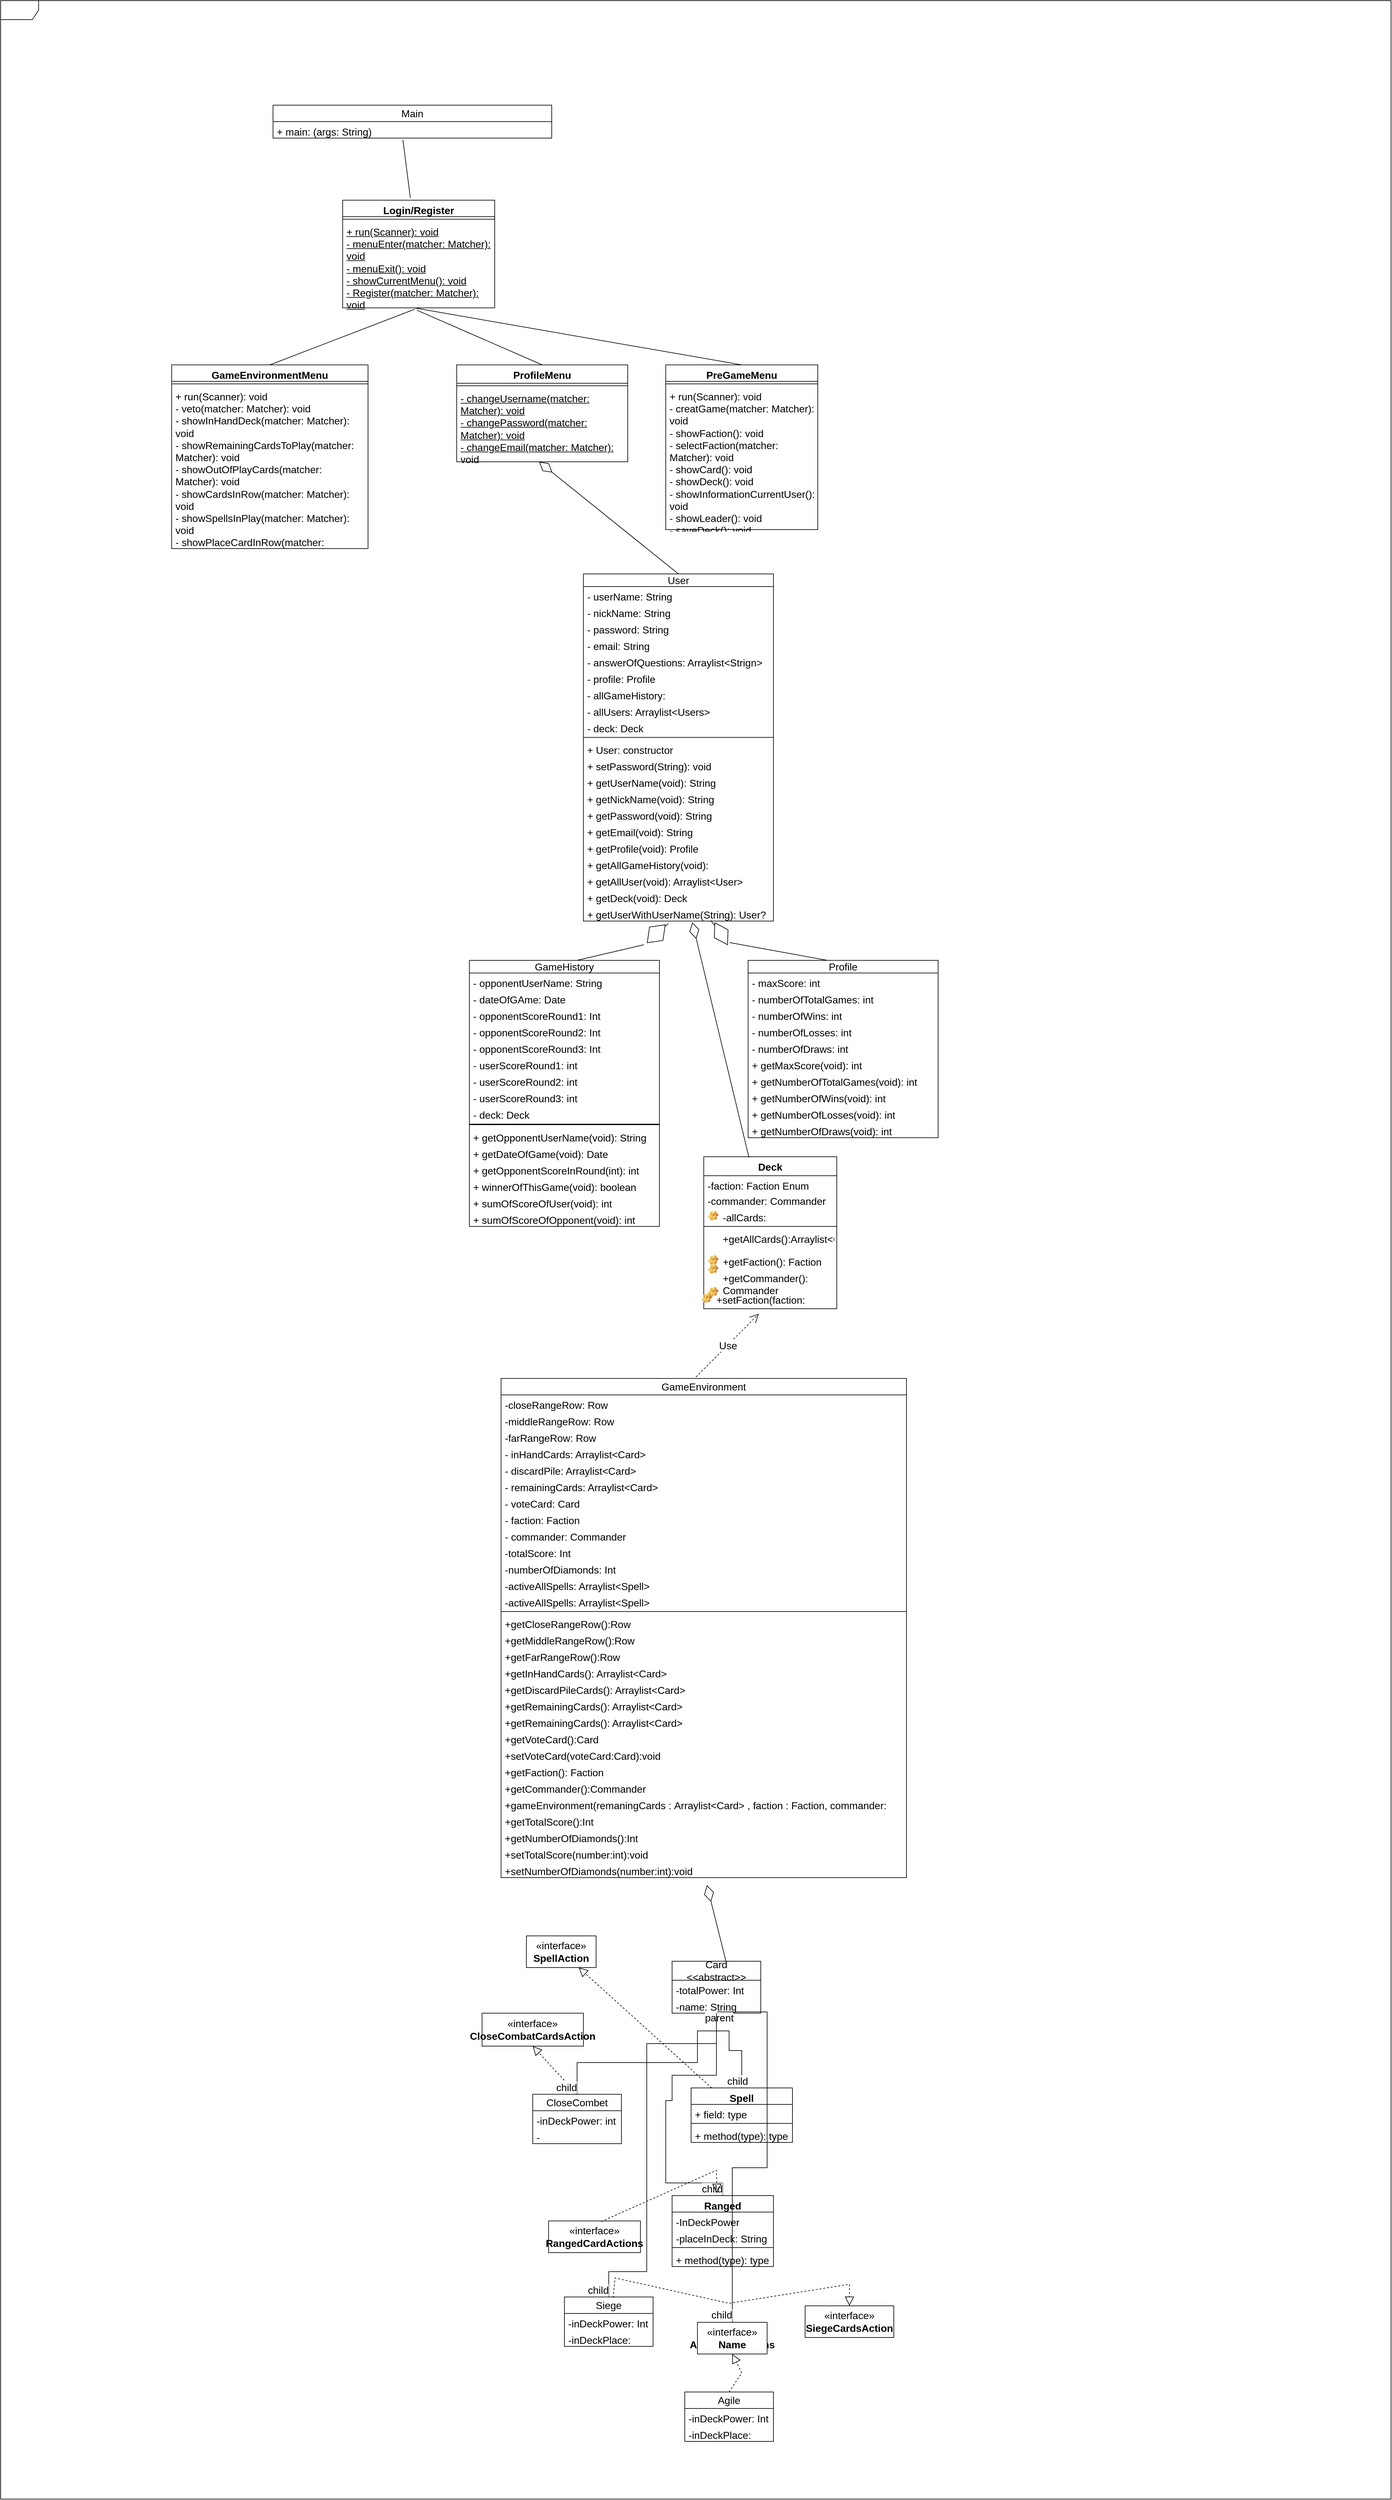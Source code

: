 <mxfile version="24.2.5" type="device">
  <diagram name="Page-1" id="R8Qhoakn_Hw4qrXMKaVd">
    <mxGraphModel dx="4450" dy="3345" grid="0" gridSize="10" guides="1" tooltips="1" connect="1" arrows="1" fold="1" page="0" pageScale="1" pageWidth="850" pageHeight="1100" math="0" shadow="0">
      <root>
        <mxCell id="0" />
        <mxCell id="1" parent="0" />
        <mxCell id="kZTsz-rPeJ6uYXUPxNcy-1" value="&lt;div&gt;&lt;br/&gt;&lt;/div&gt;" style="shape=umlFrame;whiteSpace=wrap;html=1;rounded=0;shadow=0;comic=0;labelBackgroundColor=none;strokeWidth=1;fontFamily=Verdana;fontSize=10;align=center;" vertex="1" parent="1">
          <mxGeometry x="890" y="135" width="2195" height="3944" as="geometry" />
        </mxCell>
        <mxCell id="kZTsz-rPeJ6uYXUPxNcy-2" value="User" style="swimlane;fontStyle=0;childLayout=stackLayout;horizontal=1;startSize=20;fillColor=none;horizontalStack=0;resizeParent=1;resizeParentMax=0;resizeLast=0;collapsible=1;marginBottom=0;whiteSpace=wrap;html=1;fontSize=16;" vertex="1" parent="1">
          <mxGeometry x="1810" y="1040" width="300" height="548" as="geometry" />
        </mxCell>
        <mxCell id="kZTsz-rPeJ6uYXUPxNcy-3" value="- userName: String" style="text;strokeColor=none;fillColor=none;align=left;verticalAlign=top;spacingLeft=4;spacingRight=4;overflow=hidden;rotatable=0;points=[[0,0.5],[1,0.5]];portConstraint=eastwest;whiteSpace=wrap;html=1;fontSize=16;" vertex="1" parent="kZTsz-rPeJ6uYXUPxNcy-2">
          <mxGeometry y="20" width="300" height="26" as="geometry" />
        </mxCell>
        <mxCell id="kZTsz-rPeJ6uYXUPxNcy-4" value="- nickName: String" style="text;strokeColor=none;fillColor=none;align=left;verticalAlign=top;spacingLeft=4;spacingRight=4;overflow=hidden;rotatable=0;points=[[0,0.5],[1,0.5]];portConstraint=eastwest;whiteSpace=wrap;html=1;fontSize=16;" vertex="1" parent="kZTsz-rPeJ6uYXUPxNcy-2">
          <mxGeometry y="46" width="300" height="26" as="geometry" />
        </mxCell>
        <mxCell id="kZTsz-rPeJ6uYXUPxNcy-5" value="- password: String" style="text;strokeColor=none;fillColor=none;align=left;verticalAlign=top;spacingLeft=4;spacingRight=4;overflow=hidden;rotatable=0;points=[[0,0.5],[1,0.5]];portConstraint=eastwest;whiteSpace=wrap;html=1;fontSize=16;" vertex="1" parent="kZTsz-rPeJ6uYXUPxNcy-2">
          <mxGeometry y="72" width="300" height="26" as="geometry" />
        </mxCell>
        <mxCell id="kZTsz-rPeJ6uYXUPxNcy-6" value="- email: String" style="text;strokeColor=none;fillColor=none;align=left;verticalAlign=top;spacingLeft=4;spacingRight=4;overflow=hidden;rotatable=0;points=[[0,0.5],[1,0.5]];portConstraint=eastwest;whiteSpace=wrap;html=1;fontSize=16;" vertex="1" parent="kZTsz-rPeJ6uYXUPxNcy-2">
          <mxGeometry y="98" width="300" height="26" as="geometry" />
        </mxCell>
        <mxCell id="kZTsz-rPeJ6uYXUPxNcy-7" value="- answerOfQuestions: Arraylist&amp;lt;Strign&amp;gt;" style="text;strokeColor=none;fillColor=none;align=left;verticalAlign=top;spacingLeft=4;spacingRight=4;overflow=hidden;rotatable=0;points=[[0,0.5],[1,0.5]];portConstraint=eastwest;whiteSpace=wrap;html=1;fontSize=16;" vertex="1" parent="kZTsz-rPeJ6uYXUPxNcy-2">
          <mxGeometry y="124" width="300" height="26" as="geometry" />
        </mxCell>
        <mxCell id="kZTsz-rPeJ6uYXUPxNcy-8" value="- profile: Profile" style="text;strokeColor=none;fillColor=none;align=left;verticalAlign=top;spacingLeft=4;spacingRight=4;overflow=hidden;rotatable=0;points=[[0,0.5],[1,0.5]];portConstraint=eastwest;whiteSpace=wrap;html=1;fontSize=16;" vertex="1" parent="kZTsz-rPeJ6uYXUPxNcy-2">
          <mxGeometry y="150" width="300" height="26" as="geometry" />
        </mxCell>
        <mxCell id="kZTsz-rPeJ6uYXUPxNcy-9" value="- allGameHistory: Arraylist&amp;lt;GameHistory&amp;gt;" style="text;strokeColor=none;fillColor=none;align=left;verticalAlign=top;spacingLeft=4;spacingRight=4;overflow=hidden;rotatable=0;points=[[0,0.5],[1,0.5]];portConstraint=eastwest;whiteSpace=wrap;html=1;fontSize=16;" vertex="1" parent="kZTsz-rPeJ6uYXUPxNcy-2">
          <mxGeometry y="176" width="300" height="26" as="geometry" />
        </mxCell>
        <mxCell id="kZTsz-rPeJ6uYXUPxNcy-10" value="- allUsers: Arraylist&amp;lt;Users&amp;gt;" style="text;strokeColor=none;fillColor=none;align=left;verticalAlign=top;spacingLeft=4;spacingRight=4;overflow=hidden;rotatable=0;points=[[0,0.5],[1,0.5]];portConstraint=eastwest;whiteSpace=wrap;html=1;fontSize=16;" vertex="1" parent="kZTsz-rPeJ6uYXUPxNcy-2">
          <mxGeometry y="202" width="300" height="26" as="geometry" />
        </mxCell>
        <mxCell id="kZTsz-rPeJ6uYXUPxNcy-11" value="- deck: Deck" style="text;strokeColor=none;fillColor=none;align=left;verticalAlign=top;spacingLeft=4;spacingRight=4;overflow=hidden;rotatable=0;points=[[0,0.5],[1,0.5]];portConstraint=eastwest;whiteSpace=wrap;html=1;fontSize=16;" vertex="1" parent="kZTsz-rPeJ6uYXUPxNcy-2">
          <mxGeometry y="228" width="300" height="26" as="geometry" />
        </mxCell>
        <mxCell id="kZTsz-rPeJ6uYXUPxNcy-12" value="" style="line;strokeWidth=1;fillColor=none;align=left;verticalAlign=middle;spacingTop=-1;spacingLeft=3;spacingRight=3;rotatable=0;labelPosition=right;points=[];portConstraint=eastwest;strokeColor=inherit;fontSize=16;" vertex="1" parent="kZTsz-rPeJ6uYXUPxNcy-2">
          <mxGeometry y="254" width="300" height="8" as="geometry" />
        </mxCell>
        <mxCell id="kZTsz-rPeJ6uYXUPxNcy-13" value="+ User: constructor" style="text;strokeColor=none;fillColor=none;align=left;verticalAlign=top;spacingLeft=4;spacingRight=4;overflow=hidden;rotatable=0;points=[[0,0.5],[1,0.5]];portConstraint=eastwest;whiteSpace=wrap;html=1;fontSize=16;" vertex="1" parent="kZTsz-rPeJ6uYXUPxNcy-2">
          <mxGeometry y="262" width="300" height="26" as="geometry" />
        </mxCell>
        <mxCell id="kZTsz-rPeJ6uYXUPxNcy-14" value="+ setPassword(String): void" style="text;strokeColor=none;fillColor=none;align=left;verticalAlign=top;spacingLeft=4;spacingRight=4;overflow=hidden;rotatable=0;points=[[0,0.5],[1,0.5]];portConstraint=eastwest;whiteSpace=wrap;html=1;fontSize=16;" vertex="1" parent="kZTsz-rPeJ6uYXUPxNcy-2">
          <mxGeometry y="288" width="300" height="26" as="geometry" />
        </mxCell>
        <mxCell id="kZTsz-rPeJ6uYXUPxNcy-15" value="+ getUserName(void): String" style="text;strokeColor=none;fillColor=none;align=left;verticalAlign=top;spacingLeft=4;spacingRight=4;overflow=hidden;rotatable=0;points=[[0,0.5],[1,0.5]];portConstraint=eastwest;whiteSpace=wrap;html=1;fontSize=16;" vertex="1" parent="kZTsz-rPeJ6uYXUPxNcy-2">
          <mxGeometry y="314" width="300" height="26" as="geometry" />
        </mxCell>
        <mxCell id="kZTsz-rPeJ6uYXUPxNcy-16" value="+ getNickName(void): String" style="text;strokeColor=none;fillColor=none;align=left;verticalAlign=top;spacingLeft=4;spacingRight=4;overflow=hidden;rotatable=0;points=[[0,0.5],[1,0.5]];portConstraint=eastwest;whiteSpace=wrap;html=1;fontSize=16;" vertex="1" parent="kZTsz-rPeJ6uYXUPxNcy-2">
          <mxGeometry y="340" width="300" height="26" as="geometry" />
        </mxCell>
        <mxCell id="kZTsz-rPeJ6uYXUPxNcy-17" value="+ getPassword(void): String" style="text;strokeColor=none;fillColor=none;align=left;verticalAlign=top;spacingLeft=4;spacingRight=4;overflow=hidden;rotatable=0;points=[[0,0.5],[1,0.5]];portConstraint=eastwest;whiteSpace=wrap;html=1;fontSize=16;" vertex="1" parent="kZTsz-rPeJ6uYXUPxNcy-2">
          <mxGeometry y="366" width="300" height="26" as="geometry" />
        </mxCell>
        <mxCell id="kZTsz-rPeJ6uYXUPxNcy-18" value="+ getEmail(void): String" style="text;strokeColor=none;fillColor=none;align=left;verticalAlign=top;spacingLeft=4;spacingRight=4;overflow=hidden;rotatable=0;points=[[0,0.5],[1,0.5]];portConstraint=eastwest;whiteSpace=wrap;html=1;fontSize=16;" vertex="1" parent="kZTsz-rPeJ6uYXUPxNcy-2">
          <mxGeometry y="392" width="300" height="26" as="geometry" />
        </mxCell>
        <mxCell id="kZTsz-rPeJ6uYXUPxNcy-19" value="+ getProfile(void): Profile" style="text;strokeColor=none;fillColor=none;align=left;verticalAlign=top;spacingLeft=4;spacingRight=4;overflow=hidden;rotatable=0;points=[[0,0.5],[1,0.5]];portConstraint=eastwest;whiteSpace=wrap;html=1;fontSize=16;" vertex="1" parent="kZTsz-rPeJ6uYXUPxNcy-2">
          <mxGeometry y="418" width="300" height="26" as="geometry" />
        </mxCell>
        <mxCell id="kZTsz-rPeJ6uYXUPxNcy-20" value="+ getAllGameHistory(void): Arraylist&amp;lt;GameHistory&amp;gt;" style="text;strokeColor=none;fillColor=none;align=left;verticalAlign=top;spacingLeft=4;spacingRight=4;overflow=hidden;rotatable=0;points=[[0,0.5],[1,0.5]];portConstraint=eastwest;whiteSpace=wrap;html=1;fontSize=16;" vertex="1" parent="kZTsz-rPeJ6uYXUPxNcy-2">
          <mxGeometry y="444" width="300" height="26" as="geometry" />
        </mxCell>
        <mxCell id="kZTsz-rPeJ6uYXUPxNcy-21" value="+ getAllUser(void): Arraylist&amp;lt;User&amp;gt;" style="text;strokeColor=none;fillColor=none;align=left;verticalAlign=top;spacingLeft=4;spacingRight=4;overflow=hidden;rotatable=0;points=[[0,0.5],[1,0.5]];portConstraint=eastwest;whiteSpace=wrap;html=1;fontSize=16;" vertex="1" parent="kZTsz-rPeJ6uYXUPxNcy-2">
          <mxGeometry y="470" width="300" height="26" as="geometry" />
        </mxCell>
        <mxCell id="kZTsz-rPeJ6uYXUPxNcy-22" value="+ getDeck(void): Deck" style="text;strokeColor=none;fillColor=none;align=left;verticalAlign=top;spacingLeft=4;spacingRight=4;overflow=hidden;rotatable=0;points=[[0,0.5],[1,0.5]];portConstraint=eastwest;whiteSpace=wrap;html=1;fontSize=16;" vertex="1" parent="kZTsz-rPeJ6uYXUPxNcy-2">
          <mxGeometry y="496" width="300" height="26" as="geometry" />
        </mxCell>
        <mxCell id="kZTsz-rPeJ6uYXUPxNcy-23" value="+ getUserWithUserName(String): User?" style="text;strokeColor=none;fillColor=none;align=left;verticalAlign=top;spacingLeft=4;spacingRight=4;overflow=hidden;rotatable=0;points=[[0,0.5],[1,0.5]];portConstraint=eastwest;whiteSpace=wrap;html=1;fontSize=16;" vertex="1" parent="kZTsz-rPeJ6uYXUPxNcy-2">
          <mxGeometry y="522" width="300" height="26" as="geometry" />
        </mxCell>
        <mxCell id="kZTsz-rPeJ6uYXUPxNcy-24" value="GameHistory" style="swimlane;fontStyle=0;childLayout=stackLayout;horizontal=1;startSize=20;fillColor=none;horizontalStack=0;resizeParent=1;resizeParentMax=0;resizeLast=0;collapsible=1;marginBottom=0;whiteSpace=wrap;html=1;fontSize=16;" vertex="1" parent="1">
          <mxGeometry x="1630" y="1650" width="300" height="420" as="geometry" />
        </mxCell>
        <mxCell id="kZTsz-rPeJ6uYXUPxNcy-25" value="- opponentUserName: String" style="text;strokeColor=none;fillColor=none;align=left;verticalAlign=top;spacingLeft=4;spacingRight=4;overflow=hidden;rotatable=0;points=[[0,0.5],[1,0.5]];portConstraint=eastwest;whiteSpace=wrap;html=1;fontSize=16;" vertex="1" parent="kZTsz-rPeJ6uYXUPxNcy-24">
          <mxGeometry y="20" width="300" height="26" as="geometry" />
        </mxCell>
        <mxCell id="kZTsz-rPeJ6uYXUPxNcy-26" value="- dateOfGAme: Date" style="text;strokeColor=none;fillColor=none;align=left;verticalAlign=top;spacingLeft=4;spacingRight=4;overflow=hidden;rotatable=0;points=[[0,0.5],[1,0.5]];portConstraint=eastwest;whiteSpace=wrap;html=1;fontSize=16;" vertex="1" parent="kZTsz-rPeJ6uYXUPxNcy-24">
          <mxGeometry y="46" width="300" height="26" as="geometry" />
        </mxCell>
        <mxCell id="kZTsz-rPeJ6uYXUPxNcy-27" value="- opponentScoreRound1: Int" style="text;strokeColor=none;fillColor=none;align=left;verticalAlign=top;spacingLeft=4;spacingRight=4;overflow=hidden;rotatable=0;points=[[0,0.5],[1,0.5]];portConstraint=eastwest;whiteSpace=wrap;html=1;fontSize=16;" vertex="1" parent="kZTsz-rPeJ6uYXUPxNcy-24">
          <mxGeometry y="72" width="300" height="26" as="geometry" />
        </mxCell>
        <mxCell id="kZTsz-rPeJ6uYXUPxNcy-28" value="- opponentScoreRound2: Int" style="text;strokeColor=none;fillColor=none;align=left;verticalAlign=top;spacingLeft=4;spacingRight=4;overflow=hidden;rotatable=0;points=[[0,0.5],[1,0.5]];portConstraint=eastwest;whiteSpace=wrap;html=1;fontSize=16;" vertex="1" parent="kZTsz-rPeJ6uYXUPxNcy-24">
          <mxGeometry y="98" width="300" height="26" as="geometry" />
        </mxCell>
        <mxCell id="kZTsz-rPeJ6uYXUPxNcy-29" value="- opponentScoreRound3: Int" style="text;strokeColor=none;fillColor=none;align=left;verticalAlign=top;spacingLeft=4;spacingRight=4;overflow=hidden;rotatable=0;points=[[0,0.5],[1,0.5]];portConstraint=eastwest;whiteSpace=wrap;html=1;fontSize=16;" vertex="1" parent="kZTsz-rPeJ6uYXUPxNcy-24">
          <mxGeometry y="124" width="300" height="26" as="geometry" />
        </mxCell>
        <mxCell id="kZTsz-rPeJ6uYXUPxNcy-30" value="- userScoreRound1: int" style="text;strokeColor=none;fillColor=none;align=left;verticalAlign=top;spacingLeft=4;spacingRight=4;overflow=hidden;rotatable=0;points=[[0,0.5],[1,0.5]];portConstraint=eastwest;whiteSpace=wrap;html=1;fontSize=16;" vertex="1" parent="kZTsz-rPeJ6uYXUPxNcy-24">
          <mxGeometry y="150" width="300" height="26" as="geometry" />
        </mxCell>
        <mxCell id="kZTsz-rPeJ6uYXUPxNcy-31" value="- userScoreRound2: int" style="text;strokeColor=none;fillColor=none;align=left;verticalAlign=top;spacingLeft=4;spacingRight=4;overflow=hidden;rotatable=0;points=[[0,0.5],[1,0.5]];portConstraint=eastwest;whiteSpace=wrap;html=1;fontSize=16;" vertex="1" parent="kZTsz-rPeJ6uYXUPxNcy-24">
          <mxGeometry y="176" width="300" height="26" as="geometry" />
        </mxCell>
        <mxCell id="kZTsz-rPeJ6uYXUPxNcy-32" value="- userScoreRound3: int" style="text;strokeColor=none;fillColor=none;align=left;verticalAlign=top;spacingLeft=4;spacingRight=4;overflow=hidden;rotatable=0;points=[[0,0.5],[1,0.5]];portConstraint=eastwest;whiteSpace=wrap;html=1;fontSize=16;" vertex="1" parent="kZTsz-rPeJ6uYXUPxNcy-24">
          <mxGeometry y="202" width="300" height="26" as="geometry" />
        </mxCell>
        <mxCell id="kZTsz-rPeJ6uYXUPxNcy-33" value="- deck: Deck" style="text;strokeColor=none;fillColor=none;align=left;verticalAlign=top;spacingLeft=4;spacingRight=4;overflow=hidden;rotatable=0;points=[[0,0.5],[1,0.5]];portConstraint=eastwest;whiteSpace=wrap;html=1;fontSize=16;" vertex="1" parent="kZTsz-rPeJ6uYXUPxNcy-24">
          <mxGeometry y="228" width="300" height="26" as="geometry" />
        </mxCell>
        <mxCell id="kZTsz-rPeJ6uYXUPxNcy-34" value="" style="line;strokeWidth=2;html=1;fontSize=16;" vertex="1" parent="kZTsz-rPeJ6uYXUPxNcy-24">
          <mxGeometry y="254" width="300" height="10" as="geometry" />
        </mxCell>
        <mxCell id="kZTsz-rPeJ6uYXUPxNcy-35" value="+ getOpponentUserName(void): String" style="text;strokeColor=none;fillColor=none;align=left;verticalAlign=top;spacingLeft=4;spacingRight=4;overflow=hidden;rotatable=0;points=[[0,0.5],[1,0.5]];portConstraint=eastwest;whiteSpace=wrap;html=1;fontSize=16;" vertex="1" parent="kZTsz-rPeJ6uYXUPxNcy-24">
          <mxGeometry y="264" width="300" height="26" as="geometry" />
        </mxCell>
        <mxCell id="kZTsz-rPeJ6uYXUPxNcy-36" value="+ getDateOfGame(void): Date" style="text;strokeColor=none;fillColor=none;align=left;verticalAlign=top;spacingLeft=4;spacingRight=4;overflow=hidden;rotatable=0;points=[[0,0.5],[1,0.5]];portConstraint=eastwest;whiteSpace=wrap;html=1;fontSize=16;" vertex="1" parent="kZTsz-rPeJ6uYXUPxNcy-24">
          <mxGeometry y="290" width="300" height="26" as="geometry" />
        </mxCell>
        <mxCell id="kZTsz-rPeJ6uYXUPxNcy-37" value="+ getOpponentScoreInRound(int): int" style="text;strokeColor=none;fillColor=none;align=left;verticalAlign=top;spacingLeft=4;spacingRight=4;overflow=hidden;rotatable=0;points=[[0,0.5],[1,0.5]];portConstraint=eastwest;whiteSpace=wrap;html=1;fontSize=16;" vertex="1" parent="kZTsz-rPeJ6uYXUPxNcy-24">
          <mxGeometry y="316" width="300" height="26" as="geometry" />
        </mxCell>
        <mxCell id="kZTsz-rPeJ6uYXUPxNcy-38" value="+ winnerOfThisGame(void): boolean" style="text;strokeColor=none;fillColor=none;align=left;verticalAlign=top;spacingLeft=4;spacingRight=4;overflow=hidden;rotatable=0;points=[[0,0.5],[1,0.5]];portConstraint=eastwest;whiteSpace=wrap;html=1;fontSize=16;" vertex="1" parent="kZTsz-rPeJ6uYXUPxNcy-24">
          <mxGeometry y="342" width="300" height="26" as="geometry" />
        </mxCell>
        <mxCell id="kZTsz-rPeJ6uYXUPxNcy-39" value="+ sumOfScoreOfUser(void): int" style="text;strokeColor=none;fillColor=none;align=left;verticalAlign=top;spacingLeft=4;spacingRight=4;overflow=hidden;rotatable=0;points=[[0,0.5],[1,0.5]];portConstraint=eastwest;whiteSpace=wrap;html=1;fontSize=16;" vertex="1" parent="kZTsz-rPeJ6uYXUPxNcy-24">
          <mxGeometry y="368" width="300" height="26" as="geometry" />
        </mxCell>
        <mxCell id="kZTsz-rPeJ6uYXUPxNcy-40" value="+ sumOfScoreOfOpponent(void): int" style="text;strokeColor=none;fillColor=none;align=left;verticalAlign=top;spacingLeft=4;spacingRight=4;overflow=hidden;rotatable=0;points=[[0,0.5],[1,0.5]];portConstraint=eastwest;whiteSpace=wrap;html=1;fontSize=16;" vertex="1" parent="kZTsz-rPeJ6uYXUPxNcy-24">
          <mxGeometry y="394" width="300" height="26" as="geometry" />
        </mxCell>
        <mxCell id="kZTsz-rPeJ6uYXUPxNcy-41" value="Profile" style="swimlane;fontStyle=0;childLayout=stackLayout;horizontal=1;startSize=20;fillColor=none;horizontalStack=0;resizeParent=1;resizeParentMax=0;resizeLast=0;collapsible=1;marginBottom=0;whiteSpace=wrap;html=1;fontSize=16;" vertex="1" parent="1">
          <mxGeometry x="2070" y="1650" width="300" height="280" as="geometry" />
        </mxCell>
        <mxCell id="kZTsz-rPeJ6uYXUPxNcy-42" value="- maxScore: int" style="text;strokeColor=none;fillColor=none;align=left;verticalAlign=top;spacingLeft=4;spacingRight=4;overflow=hidden;rotatable=0;points=[[0,0.5],[1,0.5]];portConstraint=eastwest;whiteSpace=wrap;html=1;fontSize=16;" vertex="1" parent="kZTsz-rPeJ6uYXUPxNcy-41">
          <mxGeometry y="20" width="300" height="26" as="geometry" />
        </mxCell>
        <mxCell id="kZTsz-rPeJ6uYXUPxNcy-43" value="- numberOfTotalGames: int" style="text;strokeColor=none;fillColor=none;align=left;verticalAlign=top;spacingLeft=4;spacingRight=4;overflow=hidden;rotatable=0;points=[[0,0.5],[1,0.5]];portConstraint=eastwest;whiteSpace=wrap;html=1;fontSize=16;" vertex="1" parent="kZTsz-rPeJ6uYXUPxNcy-41">
          <mxGeometry y="46" width="300" height="26" as="geometry" />
        </mxCell>
        <mxCell id="kZTsz-rPeJ6uYXUPxNcy-44" value="- numberOfWins: int" style="text;strokeColor=none;fillColor=none;align=left;verticalAlign=top;spacingLeft=4;spacingRight=4;overflow=hidden;rotatable=0;points=[[0,0.5],[1,0.5]];portConstraint=eastwest;whiteSpace=wrap;html=1;fontSize=16;" vertex="1" parent="kZTsz-rPeJ6uYXUPxNcy-41">
          <mxGeometry y="72" width="300" height="26" as="geometry" />
        </mxCell>
        <mxCell id="kZTsz-rPeJ6uYXUPxNcy-45" value="- numberOfLosses: int" style="text;strokeColor=none;fillColor=none;align=left;verticalAlign=top;spacingLeft=4;spacingRight=4;overflow=hidden;rotatable=0;points=[[0,0.5],[1,0.5]];portConstraint=eastwest;whiteSpace=wrap;html=1;fontSize=16;" vertex="1" parent="kZTsz-rPeJ6uYXUPxNcy-41">
          <mxGeometry y="98" width="300" height="26" as="geometry" />
        </mxCell>
        <mxCell id="kZTsz-rPeJ6uYXUPxNcy-46" value="- numberOfDraws: int" style="text;strokeColor=none;fillColor=none;align=left;verticalAlign=top;spacingLeft=4;spacingRight=4;overflow=hidden;rotatable=0;points=[[0,0.5],[1,0.5]];portConstraint=eastwest;whiteSpace=wrap;html=1;fontSize=16;" vertex="1" parent="kZTsz-rPeJ6uYXUPxNcy-41">
          <mxGeometry y="124" width="300" height="26" as="geometry" />
        </mxCell>
        <mxCell id="kZTsz-rPeJ6uYXUPxNcy-47" value="+ getMaxScore(void): int" style="text;strokeColor=none;fillColor=none;align=left;verticalAlign=top;spacingLeft=4;spacingRight=4;overflow=hidden;rotatable=0;points=[[0,0.5],[1,0.5]];portConstraint=eastwest;whiteSpace=wrap;html=1;fontSize=16;" vertex="1" parent="kZTsz-rPeJ6uYXUPxNcy-41">
          <mxGeometry y="150" width="300" height="26" as="geometry" />
        </mxCell>
        <mxCell id="kZTsz-rPeJ6uYXUPxNcy-48" value="+ getNumberOfTotalGames(void): int" style="text;strokeColor=none;fillColor=none;align=left;verticalAlign=top;spacingLeft=4;spacingRight=4;overflow=hidden;rotatable=0;points=[[0,0.5],[1,0.5]];portConstraint=eastwest;whiteSpace=wrap;html=1;fontSize=16;" vertex="1" parent="kZTsz-rPeJ6uYXUPxNcy-41">
          <mxGeometry y="176" width="300" height="26" as="geometry" />
        </mxCell>
        <mxCell id="kZTsz-rPeJ6uYXUPxNcy-49" value="+ getNumberOfWins(void): int" style="text;strokeColor=none;fillColor=none;align=left;verticalAlign=top;spacingLeft=4;spacingRight=4;overflow=hidden;rotatable=0;points=[[0,0.5],[1,0.5]];portConstraint=eastwest;whiteSpace=wrap;html=1;fontSize=16;" vertex="1" parent="kZTsz-rPeJ6uYXUPxNcy-41">
          <mxGeometry y="202" width="300" height="26" as="geometry" />
        </mxCell>
        <mxCell id="kZTsz-rPeJ6uYXUPxNcy-50" value="+ getNumberOfLosses(void): int" style="text;strokeColor=none;fillColor=none;align=left;verticalAlign=top;spacingLeft=4;spacingRight=4;overflow=hidden;rotatable=0;points=[[0,0.5],[1,0.5]];portConstraint=eastwest;whiteSpace=wrap;html=1;fontSize=16;" vertex="1" parent="kZTsz-rPeJ6uYXUPxNcy-41">
          <mxGeometry y="228" width="300" height="26" as="geometry" />
        </mxCell>
        <mxCell id="kZTsz-rPeJ6uYXUPxNcy-51" value="+ getNumberOfDraws(void): int" style="text;strokeColor=none;fillColor=none;align=left;verticalAlign=top;spacingLeft=4;spacingRight=4;overflow=hidden;rotatable=0;points=[[0,0.5],[1,0.5]];portConstraint=eastwest;whiteSpace=wrap;html=1;fontSize=16;" vertex="1" parent="kZTsz-rPeJ6uYXUPxNcy-41">
          <mxGeometry y="254" width="300" height="26" as="geometry" />
        </mxCell>
        <mxCell id="kZTsz-rPeJ6uYXUPxNcy-52" value="" style="endArrow=none;html=1;rounded=0;entryX=0.447;entryY=1.154;entryDx=0;entryDy=0;entryPerimeter=0;fontSize=16;" edge="1" parent="1" source="kZTsz-rPeJ6uYXUPxNcy-54" target="kZTsz-rPeJ6uYXUPxNcy-23">
          <mxGeometry width="50" height="50" relative="1" as="geometry">
            <mxPoint x="1800" y="1650" as="sourcePoint" />
            <mxPoint x="1850" y="1600" as="targetPoint" />
          </mxGeometry>
        </mxCell>
        <mxCell id="kZTsz-rPeJ6uYXUPxNcy-53" value="" style="endArrow=none;html=1;rounded=0;entryX=0.447;entryY=1.154;entryDx=0;entryDy=0;entryPerimeter=0;fontSize=16;" edge="1" parent="1" target="kZTsz-rPeJ6uYXUPxNcy-54">
          <mxGeometry width="50" height="50" relative="1" as="geometry">
            <mxPoint x="1800" y="1650" as="sourcePoint" />
            <mxPoint x="1944" y="1584" as="targetPoint" />
          </mxGeometry>
        </mxCell>
        <mxCell id="kZTsz-rPeJ6uYXUPxNcy-54" value="" style="rhombus;whiteSpace=wrap;html=1;rotation=45;fontSize=16;" vertex="1" parent="1">
          <mxGeometry x="1910" y="1588" width="30" height="40" as="geometry" />
        </mxCell>
        <mxCell id="kZTsz-rPeJ6uYXUPxNcy-55" value="" style="endArrow=none;html=1;rounded=0;entryX=0.67;entryY=0.962;entryDx=0;entryDy=0;entryPerimeter=0;fontSize=16;" edge="1" parent="1" source="kZTsz-rPeJ6uYXUPxNcy-57" target="kZTsz-rPeJ6uYXUPxNcy-23">
          <mxGeometry width="50" height="50" relative="1" as="geometry">
            <mxPoint x="2195" y="1650" as="sourcePoint" />
            <mxPoint x="2245" y="1600" as="targetPoint" />
          </mxGeometry>
        </mxCell>
        <mxCell id="kZTsz-rPeJ6uYXUPxNcy-56" value="" style="endArrow=none;html=1;rounded=0;entryX=0.67;entryY=0.962;entryDx=0;entryDy=0;entryPerimeter=0;fontSize=16;" edge="1" parent="1" target="kZTsz-rPeJ6uYXUPxNcy-57">
          <mxGeometry width="50" height="50" relative="1" as="geometry">
            <mxPoint x="2195" y="1650" as="sourcePoint" />
            <mxPoint x="2011" y="1579" as="targetPoint" />
          </mxGeometry>
        </mxCell>
        <mxCell id="kZTsz-rPeJ6uYXUPxNcy-57" value="" style="rhombus;whiteSpace=wrap;html=1;rotation=-30;fontSize=16;" vertex="1" parent="1">
          <mxGeometry x="2015" y="1588" width="25" height="40" as="geometry" />
        </mxCell>
        <mxCell id="kZTsz-rPeJ6uYXUPxNcy-58" value="Deck&lt;div style=&quot;font-size: 16px;&quot;&gt;&lt;br style=&quot;font-size: 16px;&quot;&gt;&lt;/div&gt;" style="swimlane;fontStyle=1;align=center;verticalAlign=top;childLayout=stackLayout;horizontal=1;startSize=30;horizontalStack=0;resizeParent=1;resizeParentMax=0;resizeLast=0;collapsible=1;marginBottom=0;whiteSpace=wrap;html=1;fontSize=16;" vertex="1" parent="1">
          <mxGeometry x="2000" y="1960" width="210" height="240" as="geometry" />
        </mxCell>
        <mxCell id="kZTsz-rPeJ6uYXUPxNcy-59" value="-faction: Faction Enum" style="text;strokeColor=none;fillColor=none;align=left;verticalAlign=top;spacingLeft=4;spacingRight=4;overflow=hidden;rotatable=0;points=[[0,0.5],[1,0.5]];portConstraint=eastwest;whiteSpace=wrap;html=1;fontSize=16;" vertex="1" parent="kZTsz-rPeJ6uYXUPxNcy-58">
          <mxGeometry y="30" width="210" height="24" as="geometry" />
        </mxCell>
        <mxCell id="kZTsz-rPeJ6uYXUPxNcy-60" value="-commander: Commander Enum" style="text;strokeColor=none;fillColor=none;align=left;verticalAlign=top;spacingLeft=4;spacingRight=4;overflow=hidden;rotatable=0;points=[[0,0.5],[1,0.5]];portConstraint=eastwest;whiteSpace=wrap;html=1;fontSize=16;" vertex="1" parent="kZTsz-rPeJ6uYXUPxNcy-58">
          <mxGeometry y="54" width="210" height="26" as="geometry" />
        </mxCell>
        <mxCell id="kZTsz-rPeJ6uYXUPxNcy-61" value="-allCards: Arraylist&amp;lt;Card&amp;gt;&lt;div style=&quot;font-size: 16px;&quot;&gt;&lt;br style=&quot;font-size: 16px;&quot;&gt;&lt;/div&gt;" style="label;fontStyle=0;strokeColor=none;fillColor=none;align=left;verticalAlign=top;overflow=hidden;spacingLeft=28;spacingRight=4;rotatable=0;points=[[0,0.5],[1,0.5]];portConstraint=eastwest;imageWidth=16;imageHeight=16;whiteSpace=wrap;html=1;image=img/clipart/Gear_128x128.png;fontSize=16;" vertex="1" parent="kZTsz-rPeJ6uYXUPxNcy-58">
          <mxGeometry y="80" width="210" height="26" as="geometry" />
        </mxCell>
        <mxCell id="kZTsz-rPeJ6uYXUPxNcy-62" value="" style="line;strokeWidth=1;fillColor=none;align=left;verticalAlign=middle;spacingTop=-1;spacingLeft=3;spacingRight=3;rotatable=0;labelPosition=right;points=[];portConstraint=eastwest;strokeColor=inherit;fontSize=16;" vertex="1" parent="kZTsz-rPeJ6uYXUPxNcy-58">
          <mxGeometry y="106" width="210" height="8" as="geometry" />
        </mxCell>
        <mxCell id="kZTsz-rPeJ6uYXUPxNcy-63" value="+getAllCards():Arraylist&amp;lt;Card&amp;gt;" style="label;fontStyle=0;strokeColor=none;fillColor=none;align=left;verticalAlign=top;overflow=hidden;spacingLeft=28;spacingRight=4;rotatable=0;points=[[0,0.5],[1,0.5]];portConstraint=eastwest;imageWidth=16;imageHeight=16;whiteSpace=wrap;html=1;image=img/clipart/Gear_128x128.png;fontSize=16;" vertex="1" parent="kZTsz-rPeJ6uYXUPxNcy-58">
          <mxGeometry y="114" width="210" height="126" as="geometry" />
        </mxCell>
        <mxCell id="kZTsz-rPeJ6uYXUPxNcy-64" value="+getFaction(): Faction" style="label;fontStyle=0;strokeColor=none;fillColor=none;align=left;verticalAlign=top;overflow=hidden;spacingLeft=28;spacingRight=4;rotatable=0;points=[[0,0.5],[1,0.5]];portConstraint=eastwest;imageWidth=16;imageHeight=16;whiteSpace=wrap;html=1;image=img/clipart/Gear_128x128.png;fontSize=16;" vertex="1" parent="1">
          <mxGeometry x="2000" y="2110" width="200" height="26" as="geometry" />
        </mxCell>
        <mxCell id="kZTsz-rPeJ6uYXUPxNcy-65" value="+getCommander(): Commander" style="label;fontStyle=0;strokeColor=none;fillColor=none;align=left;verticalAlign=top;overflow=hidden;spacingLeft=28;spacingRight=4;rotatable=0;points=[[0,0.5],[1,0.5]];portConstraint=eastwest;imageWidth=16;imageHeight=16;whiteSpace=wrap;html=1;image=img/clipart/Gear_128x128.png;fontSize=16;" vertex="1" parent="1">
          <mxGeometry x="2000" y="2136" width="210" height="74" as="geometry" />
        </mxCell>
        <mxCell id="kZTsz-rPeJ6uYXUPxNcy-66" value="" style="endArrow=diamondThin;endFill=0;endSize=24;html=1;rounded=0;entryX=0.573;entryY=1.077;entryDx=0;entryDy=0;entryPerimeter=0;exitX=0.34;exitY=0.005;exitDx=0;exitDy=0;exitPerimeter=0;fontSize=16;" edge="1" parent="1" source="kZTsz-rPeJ6uYXUPxNcy-58" target="kZTsz-rPeJ6uYXUPxNcy-23">
          <mxGeometry width="160" relative="1" as="geometry">
            <mxPoint x="1900" y="1830" as="sourcePoint" />
            <mxPoint x="2060" y="1830" as="targetPoint" />
          </mxGeometry>
        </mxCell>
        <mxCell id="kZTsz-rPeJ6uYXUPxNcy-67" value="GameEnvironment" style="swimlane;fontStyle=0;childLayout=stackLayout;horizontal=1;startSize=26;fillColor=none;horizontalStack=0;resizeParent=1;resizeParentMax=0;resizeLast=0;collapsible=1;marginBottom=0;whiteSpace=wrap;html=1;fontSize=16;" vertex="1" parent="1">
          <mxGeometry x="1680" y="2310" width="640" height="788" as="geometry" />
        </mxCell>
        <mxCell id="kZTsz-rPeJ6uYXUPxNcy-68" value="-closeRangeRow: Row&lt;div style=&quot;font-size: 16px;&quot;&gt;&lt;br style=&quot;font-size: 16px;&quot;&gt;&lt;/div&gt;" style="text;strokeColor=none;fillColor=none;align=left;verticalAlign=top;spacingLeft=4;spacingRight=4;overflow=hidden;rotatable=0;points=[[0,0.5],[1,0.5]];portConstraint=eastwest;whiteSpace=wrap;html=1;fontSize=16;" vertex="1" parent="kZTsz-rPeJ6uYXUPxNcy-67">
          <mxGeometry y="26" width="640" height="26" as="geometry" />
        </mxCell>
        <mxCell id="kZTsz-rPeJ6uYXUPxNcy-69" value="-middleRangeRow: Row&lt;br style=&quot;font-size: 16px;&quot;&gt;&lt;div style=&quot;font-size: 16px;&quot;&gt;&lt;br style=&quot;font-size: 16px;&quot;&gt;&lt;/div&gt;" style="text;strokeColor=none;fillColor=none;align=left;verticalAlign=top;spacingLeft=4;spacingRight=4;overflow=hidden;rotatable=0;points=[[0,0.5],[1,0.5]];portConstraint=eastwest;whiteSpace=wrap;html=1;fontSize=16;" vertex="1" parent="kZTsz-rPeJ6uYXUPxNcy-67">
          <mxGeometry y="52" width="640" height="26" as="geometry" />
        </mxCell>
        <mxCell id="kZTsz-rPeJ6uYXUPxNcy-70" value="-farRangeRow: Row&lt;br style=&quot;font-size: 16px;&quot;&gt;&lt;div style=&quot;font-size: 16px;&quot;&gt;&lt;br style=&quot;font-size: 16px;&quot;&gt;&lt;/div&gt;" style="text;strokeColor=none;fillColor=none;align=left;verticalAlign=top;spacingLeft=4;spacingRight=4;overflow=hidden;rotatable=0;points=[[0,0.5],[1,0.5]];portConstraint=eastwest;whiteSpace=wrap;html=1;fontSize=16;" vertex="1" parent="kZTsz-rPeJ6uYXUPxNcy-67">
          <mxGeometry y="78" width="640" height="26" as="geometry" />
        </mxCell>
        <mxCell id="kZTsz-rPeJ6uYXUPxNcy-71" value="- inHandCards: Arraylist&amp;lt;Card&amp;gt;" style="text;strokeColor=none;fillColor=none;align=left;verticalAlign=top;spacingLeft=4;spacingRight=4;overflow=hidden;rotatable=0;points=[[0,0.5],[1,0.5]];portConstraint=eastwest;whiteSpace=wrap;html=1;fontSize=16;" vertex="1" parent="kZTsz-rPeJ6uYXUPxNcy-67">
          <mxGeometry y="104" width="640" height="26" as="geometry" />
        </mxCell>
        <mxCell id="kZTsz-rPeJ6uYXUPxNcy-72" value="- discardPile: Arraylist&amp;lt;Card&amp;gt;" style="text;strokeColor=none;fillColor=none;align=left;verticalAlign=top;spacingLeft=4;spacingRight=4;overflow=hidden;rotatable=0;points=[[0,0.5],[1,0.5]];portConstraint=eastwest;whiteSpace=wrap;html=1;fontSize=16;" vertex="1" parent="kZTsz-rPeJ6uYXUPxNcy-67">
          <mxGeometry y="130" width="640" height="26" as="geometry" />
        </mxCell>
        <mxCell id="kZTsz-rPeJ6uYXUPxNcy-73" value="- remainingCards: Arraylist&amp;lt;Card&amp;gt;" style="text;strokeColor=none;fillColor=none;align=left;verticalAlign=top;spacingLeft=4;spacingRight=4;overflow=hidden;rotatable=0;points=[[0,0.5],[1,0.5]];portConstraint=eastwest;whiteSpace=wrap;html=1;fontSize=16;" vertex="1" parent="kZTsz-rPeJ6uYXUPxNcy-67">
          <mxGeometry y="156" width="640" height="26" as="geometry" />
        </mxCell>
        <mxCell id="kZTsz-rPeJ6uYXUPxNcy-74" value="- voteCard: Card" style="text;strokeColor=none;fillColor=none;align=left;verticalAlign=top;spacingLeft=4;spacingRight=4;overflow=hidden;rotatable=0;points=[[0,0.5],[1,0.5]];portConstraint=eastwest;whiteSpace=wrap;html=1;fontSize=16;" vertex="1" parent="kZTsz-rPeJ6uYXUPxNcy-67">
          <mxGeometry y="182" width="640" height="26" as="geometry" />
        </mxCell>
        <mxCell id="kZTsz-rPeJ6uYXUPxNcy-75" value="- faction: Faction" style="text;strokeColor=none;fillColor=none;align=left;verticalAlign=top;spacingLeft=4;spacingRight=4;overflow=hidden;rotatable=0;points=[[0,0.5],[1,0.5]];portConstraint=eastwest;whiteSpace=wrap;html=1;fontSize=16;" vertex="1" parent="kZTsz-rPeJ6uYXUPxNcy-67">
          <mxGeometry y="208" width="640" height="26" as="geometry" />
        </mxCell>
        <mxCell id="kZTsz-rPeJ6uYXUPxNcy-76" value="- commander: Commander" style="text;strokeColor=none;fillColor=none;align=left;verticalAlign=top;spacingLeft=4;spacingRight=4;overflow=hidden;rotatable=0;points=[[0,0.5],[1,0.5]];portConstraint=eastwest;whiteSpace=wrap;html=1;fontSize=16;" vertex="1" parent="kZTsz-rPeJ6uYXUPxNcy-67">
          <mxGeometry y="234" width="640" height="26" as="geometry" />
        </mxCell>
        <mxCell id="kZTsz-rPeJ6uYXUPxNcy-77" value="-totalScore: Int" style="text;strokeColor=none;fillColor=none;align=left;verticalAlign=top;spacingLeft=4;spacingRight=4;overflow=hidden;rotatable=0;points=[[0,0.5],[1,0.5]];portConstraint=eastwest;whiteSpace=wrap;html=1;fontSize=16;" vertex="1" parent="kZTsz-rPeJ6uYXUPxNcy-67">
          <mxGeometry y="260" width="640" height="26" as="geometry" />
        </mxCell>
        <mxCell id="kZTsz-rPeJ6uYXUPxNcy-78" value="-numberOfDiamonds: Int" style="text;strokeColor=none;fillColor=none;align=left;verticalAlign=top;spacingLeft=4;spacingRight=4;overflow=hidden;rotatable=0;points=[[0,0.5],[1,0.5]];portConstraint=eastwest;whiteSpace=wrap;html=1;fontSize=16;" vertex="1" parent="kZTsz-rPeJ6uYXUPxNcy-67">
          <mxGeometry y="286" width="640" height="26" as="geometry" />
        </mxCell>
        <mxCell id="kZTsz-rPeJ6uYXUPxNcy-79" value="-activeAllSpells: Arraylist&amp;lt;Spell&amp;gt;" style="text;strokeColor=none;fillColor=none;align=left;verticalAlign=top;spacingLeft=4;spacingRight=4;overflow=hidden;rotatable=0;points=[[0,0.5],[1,0.5]];portConstraint=eastwest;whiteSpace=wrap;html=1;fontSize=16;" vertex="1" parent="kZTsz-rPeJ6uYXUPxNcy-67">
          <mxGeometry y="312" width="640" height="26" as="geometry" />
        </mxCell>
        <mxCell id="kZTsz-rPeJ6uYXUPxNcy-80" value="-activeAllSpells: Arraylist&amp;lt;Spell&amp;gt;" style="text;strokeColor=none;fillColor=none;align=left;verticalAlign=top;spacingLeft=4;spacingRight=4;overflow=hidden;rotatable=0;points=[[0,0.5],[1,0.5]];portConstraint=eastwest;whiteSpace=wrap;html=1;fontSize=16;" vertex="1" parent="kZTsz-rPeJ6uYXUPxNcy-67">
          <mxGeometry y="338" width="640" height="26" as="geometry" />
        </mxCell>
        <mxCell id="kZTsz-rPeJ6uYXUPxNcy-81" value="" style="line;strokeWidth=1;fillColor=none;align=left;verticalAlign=middle;spacingTop=-1;spacingLeft=3;spacingRight=3;rotatable=0;labelPosition=right;points=[];portConstraint=eastwest;strokeColor=inherit;fontSize=16;" vertex="1" parent="kZTsz-rPeJ6uYXUPxNcy-67">
          <mxGeometry y="364" width="640" height="8" as="geometry" />
        </mxCell>
        <mxCell id="kZTsz-rPeJ6uYXUPxNcy-82" value="+getCloseRangeRow():Row" style="text;strokeColor=none;fillColor=none;align=left;verticalAlign=top;spacingLeft=4;spacingRight=4;overflow=hidden;rotatable=0;points=[[0,0.5],[1,0.5]];portConstraint=eastwest;whiteSpace=wrap;html=1;fontSize=16;" vertex="1" parent="kZTsz-rPeJ6uYXUPxNcy-67">
          <mxGeometry y="372" width="640" height="26" as="geometry" />
        </mxCell>
        <mxCell id="kZTsz-rPeJ6uYXUPxNcy-83" value="+getMiddleRangeRow():Row" style="text;strokeColor=none;fillColor=none;align=left;verticalAlign=top;spacingLeft=4;spacingRight=4;overflow=hidden;rotatable=0;points=[[0,0.5],[1,0.5]];portConstraint=eastwest;whiteSpace=wrap;html=1;fontSize=16;" vertex="1" parent="kZTsz-rPeJ6uYXUPxNcy-67">
          <mxGeometry y="398" width="640" height="26" as="geometry" />
        </mxCell>
        <mxCell id="kZTsz-rPeJ6uYXUPxNcy-84" value="+getFarRangeRow():Row" style="text;strokeColor=none;fillColor=none;align=left;verticalAlign=top;spacingLeft=4;spacingRight=4;overflow=hidden;rotatable=0;points=[[0,0.5],[1,0.5]];portConstraint=eastwest;whiteSpace=wrap;html=1;fontSize=16;" vertex="1" parent="kZTsz-rPeJ6uYXUPxNcy-67">
          <mxGeometry y="424" width="640" height="26" as="geometry" />
        </mxCell>
        <mxCell id="kZTsz-rPeJ6uYXUPxNcy-85" value="+getInHandCards(): Arraylist&amp;lt;Card&amp;gt;" style="text;strokeColor=none;fillColor=none;align=left;verticalAlign=top;spacingLeft=4;spacingRight=4;overflow=hidden;rotatable=0;points=[[0,0.5],[1,0.5]];portConstraint=eastwest;whiteSpace=wrap;html=1;fontSize=16;" vertex="1" parent="kZTsz-rPeJ6uYXUPxNcy-67">
          <mxGeometry y="450" width="640" height="26" as="geometry" />
        </mxCell>
        <mxCell id="kZTsz-rPeJ6uYXUPxNcy-86" value="+getDiscardPileCards(): Arraylist&amp;lt;Card&amp;gt;" style="text;strokeColor=none;fillColor=none;align=left;verticalAlign=top;spacingLeft=4;spacingRight=4;overflow=hidden;rotatable=0;points=[[0,0.5],[1,0.5]];portConstraint=eastwest;whiteSpace=wrap;html=1;fontSize=16;" vertex="1" parent="kZTsz-rPeJ6uYXUPxNcy-67">
          <mxGeometry y="476" width="640" height="26" as="geometry" />
        </mxCell>
        <mxCell id="kZTsz-rPeJ6uYXUPxNcy-87" value="+getRemainingCards(): Arraylist&amp;lt;Card&amp;gt;" style="text;strokeColor=none;fillColor=none;align=left;verticalAlign=top;spacingLeft=4;spacingRight=4;overflow=hidden;rotatable=0;points=[[0,0.5],[1,0.5]];portConstraint=eastwest;whiteSpace=wrap;html=1;fontSize=16;" vertex="1" parent="kZTsz-rPeJ6uYXUPxNcy-67">
          <mxGeometry y="502" width="640" height="26" as="geometry" />
        </mxCell>
        <mxCell id="kZTsz-rPeJ6uYXUPxNcy-88" value="+getRemainingCards(): Arraylist&amp;lt;Card&amp;gt;" style="text;strokeColor=none;fillColor=none;align=left;verticalAlign=top;spacingLeft=4;spacingRight=4;overflow=hidden;rotatable=0;points=[[0,0.5],[1,0.5]];portConstraint=eastwest;whiteSpace=wrap;html=1;fontSize=16;" vertex="1" parent="kZTsz-rPeJ6uYXUPxNcy-67">
          <mxGeometry y="528" width="640" height="26" as="geometry" />
        </mxCell>
        <mxCell id="kZTsz-rPeJ6uYXUPxNcy-89" value="+getVoteCard():Card" style="text;strokeColor=none;fillColor=none;align=left;verticalAlign=top;spacingLeft=4;spacingRight=4;overflow=hidden;rotatable=0;points=[[0,0.5],[1,0.5]];portConstraint=eastwest;whiteSpace=wrap;html=1;fontSize=16;" vertex="1" parent="kZTsz-rPeJ6uYXUPxNcy-67">
          <mxGeometry y="554" width="640" height="26" as="geometry" />
        </mxCell>
        <mxCell id="kZTsz-rPeJ6uYXUPxNcy-90" value="+setVoteCard(voteCard:Card):void" style="text;strokeColor=none;fillColor=none;align=left;verticalAlign=top;spacingLeft=4;spacingRight=4;overflow=hidden;rotatable=0;points=[[0,0.5],[1,0.5]];portConstraint=eastwest;whiteSpace=wrap;html=1;fontSize=16;" vertex="1" parent="kZTsz-rPeJ6uYXUPxNcy-67">
          <mxGeometry y="580" width="640" height="26" as="geometry" />
        </mxCell>
        <mxCell id="kZTsz-rPeJ6uYXUPxNcy-91" value="+getFaction(): Faction" style="text;strokeColor=none;fillColor=none;align=left;verticalAlign=top;spacingLeft=4;spacingRight=4;overflow=hidden;rotatable=0;points=[[0,0.5],[1,0.5]];portConstraint=eastwest;whiteSpace=wrap;html=1;fontSize=16;" vertex="1" parent="kZTsz-rPeJ6uYXUPxNcy-67">
          <mxGeometry y="606" width="640" height="26" as="geometry" />
        </mxCell>
        <mxCell id="kZTsz-rPeJ6uYXUPxNcy-92" value="+getCommander():Commander" style="text;strokeColor=none;fillColor=none;align=left;verticalAlign=top;spacingLeft=4;spacingRight=4;overflow=hidden;rotatable=0;points=[[0,0.5],[1,0.5]];portConstraint=eastwest;whiteSpace=wrap;html=1;fontSize=16;" vertex="1" parent="kZTsz-rPeJ6uYXUPxNcy-67">
          <mxGeometry y="632" width="640" height="26" as="geometry" />
        </mxCell>
        <mxCell id="kZTsz-rPeJ6uYXUPxNcy-93" value="+gameEnvironment(remaningCards :&amp;nbsp;Arraylist&amp;lt;Card&amp;gt; , faction : Faction, commander: Commander" style="text;strokeColor=none;fillColor=none;align=left;verticalAlign=top;spacingLeft=4;spacingRight=4;overflow=hidden;rotatable=0;points=[[0,0.5],[1,0.5]];portConstraint=eastwest;whiteSpace=wrap;html=1;fontSize=16;" vertex="1" parent="kZTsz-rPeJ6uYXUPxNcy-67">
          <mxGeometry y="658" width="640" height="26" as="geometry" />
        </mxCell>
        <mxCell id="kZTsz-rPeJ6uYXUPxNcy-94" value="+getTotalScore():Int" style="text;strokeColor=none;fillColor=none;align=left;verticalAlign=top;spacingLeft=4;spacingRight=4;overflow=hidden;rotatable=0;points=[[0,0.5],[1,0.5]];portConstraint=eastwest;whiteSpace=wrap;html=1;fontSize=16;" vertex="1" parent="kZTsz-rPeJ6uYXUPxNcy-67">
          <mxGeometry y="684" width="640" height="26" as="geometry" />
        </mxCell>
        <mxCell id="kZTsz-rPeJ6uYXUPxNcy-95" value="+getNumberOfDiamonds():Int" style="text;strokeColor=none;fillColor=none;align=left;verticalAlign=top;spacingLeft=4;spacingRight=4;overflow=hidden;rotatable=0;points=[[0,0.5],[1,0.5]];portConstraint=eastwest;whiteSpace=wrap;html=1;fontSize=16;" vertex="1" parent="kZTsz-rPeJ6uYXUPxNcy-67">
          <mxGeometry y="710" width="640" height="26" as="geometry" />
        </mxCell>
        <mxCell id="kZTsz-rPeJ6uYXUPxNcy-96" value="+setTotalScore(number:int):void" style="text;strokeColor=none;fillColor=none;align=left;verticalAlign=top;spacingLeft=4;spacingRight=4;overflow=hidden;rotatable=0;points=[[0,0.5],[1,0.5]];portConstraint=eastwest;whiteSpace=wrap;html=1;fontSize=16;" vertex="1" parent="kZTsz-rPeJ6uYXUPxNcy-67">
          <mxGeometry y="736" width="640" height="26" as="geometry" />
        </mxCell>
        <mxCell id="kZTsz-rPeJ6uYXUPxNcy-97" value="+setNumberOfDiamonds(number:int):void" style="text;strokeColor=none;fillColor=none;align=left;verticalAlign=top;spacingLeft=4;spacingRight=4;overflow=hidden;rotatable=0;points=[[0,0.5],[1,0.5]];portConstraint=eastwest;whiteSpace=wrap;html=1;fontSize=16;" vertex="1" parent="kZTsz-rPeJ6uYXUPxNcy-67">
          <mxGeometry y="762" width="640" height="26" as="geometry" />
        </mxCell>
        <mxCell id="kZTsz-rPeJ6uYXUPxNcy-98" value="+setFaction(faction: Faction): void" style="label;fontStyle=0;strokeColor=none;fillColor=none;align=left;verticalAlign=top;overflow=hidden;spacingLeft=28;spacingRight=4;rotatable=0;points=[[0,0.5],[1,0.5]];portConstraint=eastwest;imageWidth=16;imageHeight=16;whiteSpace=wrap;html=1;image=img/clipart/Gear_128x128.png;fontSize=16;" vertex="1" parent="1">
          <mxGeometry x="1990" y="2170" width="230" height="26" as="geometry" />
        </mxCell>
        <mxCell id="kZTsz-rPeJ6uYXUPxNcy-99" value="Use" style="endArrow=open;endSize=12;dashed=1;html=1;rounded=0;exitX=0.481;exitY=-0.003;exitDx=0;exitDy=0;exitPerimeter=0;entryX=0.414;entryY=0.973;entryDx=0;entryDy=0;entryPerimeter=0;fontSize=16;" edge="1" parent="1" source="kZTsz-rPeJ6uYXUPxNcy-67" target="kZTsz-rPeJ6uYXUPxNcy-65">
          <mxGeometry width="160" relative="1" as="geometry">
            <mxPoint x="-2560" y="1330" as="sourcePoint" />
            <mxPoint x="-2400" y="1330" as="targetPoint" />
          </mxGeometry>
        </mxCell>
        <mxCell id="kZTsz-rPeJ6uYXUPxNcy-100" value="Card&lt;div style=&quot;font-size: 16px;&quot;&gt;&amp;lt;&amp;lt;abstract&amp;gt;&amp;gt;&lt;/div&gt;" style="swimlane;fontStyle=0;childLayout=stackLayout;horizontal=1;startSize=30;fillColor=none;horizontalStack=0;resizeParent=1;resizeParentMax=0;resizeLast=0;collapsible=1;marginBottom=0;whiteSpace=wrap;html=1;fontSize=16;" vertex="1" parent="1">
          <mxGeometry x="1950" y="3230" width="140" height="82" as="geometry" />
        </mxCell>
        <mxCell id="kZTsz-rPeJ6uYXUPxNcy-101" value="-totalPower: Int" style="text;strokeColor=none;fillColor=none;align=left;verticalAlign=top;spacingLeft=4;spacingRight=4;overflow=hidden;rotatable=0;points=[[0,0.5],[1,0.5]];portConstraint=eastwest;whiteSpace=wrap;html=1;fontSize=16;" vertex="1" parent="kZTsz-rPeJ6uYXUPxNcy-100">
          <mxGeometry y="30" width="140" height="26" as="geometry" />
        </mxCell>
        <mxCell id="kZTsz-rPeJ6uYXUPxNcy-102" value="-name: String" style="text;strokeColor=none;fillColor=none;align=left;verticalAlign=top;spacingLeft=4;spacingRight=4;overflow=hidden;rotatable=0;points=[[0,0.5],[1,0.5]];portConstraint=eastwest;whiteSpace=wrap;html=1;fontSize=16;" vertex="1" parent="kZTsz-rPeJ6uYXUPxNcy-100">
          <mxGeometry y="56" width="140" height="26" as="geometry" />
        </mxCell>
        <mxCell id="kZTsz-rPeJ6uYXUPxNcy-103" value="Spell" style="swimlane;fontStyle=1;align=center;verticalAlign=top;childLayout=stackLayout;horizontal=1;startSize=26;horizontalStack=0;resizeParent=1;resizeParentMax=0;resizeLast=0;collapsible=1;marginBottom=0;whiteSpace=wrap;html=1;fontSize=16;" vertex="1" parent="1">
          <mxGeometry x="1980" y="3430" width="160" height="86" as="geometry" />
        </mxCell>
        <mxCell id="kZTsz-rPeJ6uYXUPxNcy-104" value="+ field: type" style="text;strokeColor=none;fillColor=none;align=left;verticalAlign=top;spacingLeft=4;spacingRight=4;overflow=hidden;rotatable=0;points=[[0,0.5],[1,0.5]];portConstraint=eastwest;whiteSpace=wrap;html=1;fontSize=16;" vertex="1" parent="kZTsz-rPeJ6uYXUPxNcy-103">
          <mxGeometry y="26" width="160" height="26" as="geometry" />
        </mxCell>
        <mxCell id="kZTsz-rPeJ6uYXUPxNcy-105" value="" style="line;strokeWidth=1;fillColor=none;align=left;verticalAlign=middle;spacingTop=-1;spacingLeft=3;spacingRight=3;rotatable=0;labelPosition=right;points=[];portConstraint=eastwest;strokeColor=inherit;fontSize=16;" vertex="1" parent="kZTsz-rPeJ6uYXUPxNcy-103">
          <mxGeometry y="52" width="160" height="8" as="geometry" />
        </mxCell>
        <mxCell id="kZTsz-rPeJ6uYXUPxNcy-106" value="+ method(type): type" style="text;strokeColor=none;fillColor=none;align=left;verticalAlign=top;spacingLeft=4;spacingRight=4;overflow=hidden;rotatable=0;points=[[0,0.5],[1,0.5]];portConstraint=eastwest;whiteSpace=wrap;html=1;fontSize=16;" vertex="1" parent="kZTsz-rPeJ6uYXUPxNcy-103">
          <mxGeometry y="60" width="160" height="26" as="geometry" />
        </mxCell>
        <mxCell id="kZTsz-rPeJ6uYXUPxNcy-107" value="«interface»&lt;br style=&quot;font-size: 16px;&quot;&gt;&lt;b style=&quot;font-size: 16px;&quot;&gt;SpellAction&lt;/b&gt;" style="html=1;whiteSpace=wrap;fontSize=16;" vertex="1" parent="1">
          <mxGeometry x="1720" y="3190" width="110" height="50" as="geometry" />
        </mxCell>
        <mxCell id="kZTsz-rPeJ6uYXUPxNcy-108" value="" style="endArrow=none;html=1;edgeStyle=orthogonalEdgeStyle;rounded=0;entryX=0.5;entryY=0;entryDx=0;entryDy=0;exitX=0.5;exitY=1.077;exitDx=0;exitDy=0;exitPerimeter=0;fontSize=16;" edge="1" parent="1" source="kZTsz-rPeJ6uYXUPxNcy-102" target="kZTsz-rPeJ6uYXUPxNcy-103">
          <mxGeometry relative="1" as="geometry">
            <mxPoint x="1940" y="3400" as="sourcePoint" />
            <mxPoint x="2100" y="3400" as="targetPoint" />
            <Array as="points">
              <mxPoint x="2020" y="3340" />
              <mxPoint x="2040" y="3340" />
              <mxPoint x="2040" y="3371" />
              <mxPoint x="2060" y="3371" />
            </Array>
          </mxGeometry>
        </mxCell>
        <mxCell id="kZTsz-rPeJ6uYXUPxNcy-109" value="parent" style="edgeLabel;resizable=0;html=1;align=left;verticalAlign=bottom;fontSize=16;" connectable="0" vertex="1" parent="kZTsz-rPeJ6uYXUPxNcy-108">
          <mxGeometry x="-1" relative="1" as="geometry">
            <mxPoint x="-20" y="16" as="offset" />
          </mxGeometry>
        </mxCell>
        <mxCell id="kZTsz-rPeJ6uYXUPxNcy-110" value="child" style="edgeLabel;resizable=0;html=1;align=right;verticalAlign=bottom;fontSize=16;" connectable="0" vertex="1" parent="kZTsz-rPeJ6uYXUPxNcy-108">
          <mxGeometry x="1" relative="1" as="geometry">
            <mxPoint x="10" as="offset" />
          </mxGeometry>
        </mxCell>
        <mxCell id="kZTsz-rPeJ6uYXUPxNcy-111" value="" style="endArrow=block;dashed=1;endFill=0;endSize=12;html=1;rounded=0;fontSize=16;" edge="1" parent="1" source="kZTsz-rPeJ6uYXUPxNcy-103" target="kZTsz-rPeJ6uYXUPxNcy-107">
          <mxGeometry width="160" relative="1" as="geometry">
            <mxPoint x="1940" y="3400" as="sourcePoint" />
            <mxPoint x="2100" y="3400" as="targetPoint" />
          </mxGeometry>
        </mxCell>
        <mxCell id="kZTsz-rPeJ6uYXUPxNcy-112" value="CloseCombet" style="swimlane;fontStyle=0;childLayout=stackLayout;horizontal=1;startSize=26;fillColor=none;horizontalStack=0;resizeParent=1;resizeParentMax=0;resizeLast=0;collapsible=1;marginBottom=0;whiteSpace=wrap;html=1;fontSize=16;" vertex="1" parent="1">
          <mxGeometry x="1730" y="3440" width="140" height="78" as="geometry" />
        </mxCell>
        <mxCell id="kZTsz-rPeJ6uYXUPxNcy-113" value="-inDeckPower: int" style="text;strokeColor=none;fillColor=none;align=left;verticalAlign=top;spacingLeft=4;spacingRight=4;overflow=hidden;rotatable=0;points=[[0,0.5],[1,0.5]];portConstraint=eastwest;whiteSpace=wrap;html=1;fontSize=16;" vertex="1" parent="kZTsz-rPeJ6uYXUPxNcy-112">
          <mxGeometry y="26" width="140" height="26" as="geometry" />
        </mxCell>
        <mxCell id="kZTsz-rPeJ6uYXUPxNcy-114" value="-placeInDeck:String" style="text;strokeColor=none;fillColor=none;align=left;verticalAlign=top;spacingLeft=4;spacingRight=4;overflow=hidden;rotatable=0;points=[[0,0.5],[1,0.5]];portConstraint=eastwest;whiteSpace=wrap;html=1;fontSize=16;" vertex="1" parent="kZTsz-rPeJ6uYXUPxNcy-112">
          <mxGeometry y="52" width="140" height="26" as="geometry" />
        </mxCell>
        <mxCell id="kZTsz-rPeJ6uYXUPxNcy-115" value="«interface»&lt;br style=&quot;font-size: 16px;&quot;&gt;&lt;b style=&quot;font-size: 16px;&quot;&gt;CloseCombatCardsAction&lt;/b&gt;" style="html=1;whiteSpace=wrap;fontSize=16;" vertex="1" parent="1">
          <mxGeometry x="1650" y="3312" width="160" height="52" as="geometry" />
        </mxCell>
        <mxCell id="kZTsz-rPeJ6uYXUPxNcy-116" value="" style="endArrow=block;dashed=1;endFill=0;endSize=12;html=1;rounded=0;exitX=0.5;exitY=0;exitDx=0;exitDy=0;entryX=0.5;entryY=1;entryDx=0;entryDy=0;fontSize=16;" edge="1" parent="1" source="kZTsz-rPeJ6uYXUPxNcy-112" target="kZTsz-rPeJ6uYXUPxNcy-115">
          <mxGeometry width="160" relative="1" as="geometry">
            <mxPoint x="1740" y="3410" as="sourcePoint" />
            <mxPoint x="1900" y="3410" as="targetPoint" />
          </mxGeometry>
        </mxCell>
        <mxCell id="kZTsz-rPeJ6uYXUPxNcy-117" value="" style="endArrow=none;html=1;edgeStyle=orthogonalEdgeStyle;rounded=0;exitX=0.5;exitY=1.077;exitDx=0;exitDy=0;exitPerimeter=0;entryX=0.5;entryY=0;entryDx=0;entryDy=0;fontSize=16;" edge="1" parent="1" source="kZTsz-rPeJ6uYXUPxNcy-102" target="kZTsz-rPeJ6uYXUPxNcy-112">
          <mxGeometry relative="1" as="geometry">
            <mxPoint x="1760" y="3400" as="sourcePoint" />
            <mxPoint x="1900" y="3400" as="targetPoint" />
            <Array as="points">
              <mxPoint x="2020" y="3340" />
              <mxPoint x="1990" y="3340" />
              <mxPoint x="1990" y="3390" />
              <mxPoint x="1800" y="3390" />
            </Array>
          </mxGeometry>
        </mxCell>
        <mxCell id="kZTsz-rPeJ6uYXUPxNcy-118" value="child" style="edgeLabel;resizable=0;html=1;align=right;verticalAlign=bottom;fontSize=16;" connectable="0" vertex="1" parent="kZTsz-rPeJ6uYXUPxNcy-117">
          <mxGeometry x="1" relative="1" as="geometry" />
        </mxCell>
        <mxCell id="kZTsz-rPeJ6uYXUPxNcy-119" value="Ranged" style="swimlane;fontStyle=1;align=center;verticalAlign=top;childLayout=stackLayout;horizontal=1;startSize=26;horizontalStack=0;resizeParent=1;resizeParentMax=0;resizeLast=0;collapsible=1;marginBottom=0;whiteSpace=wrap;html=1;fontSize=16;" vertex="1" parent="1">
          <mxGeometry x="1950" y="3600" width="160" height="112" as="geometry" />
        </mxCell>
        <mxCell id="kZTsz-rPeJ6uYXUPxNcy-120" value="-InDeckPower" style="text;strokeColor=none;fillColor=none;align=left;verticalAlign=top;spacingLeft=4;spacingRight=4;overflow=hidden;rotatable=0;points=[[0,0.5],[1,0.5]];portConstraint=eastwest;whiteSpace=wrap;html=1;fontSize=16;" vertex="1" parent="kZTsz-rPeJ6uYXUPxNcy-119">
          <mxGeometry y="26" width="160" height="26" as="geometry" />
        </mxCell>
        <mxCell id="kZTsz-rPeJ6uYXUPxNcy-121" value="-placeInDeck: String" style="text;strokeColor=none;fillColor=none;align=left;verticalAlign=top;spacingLeft=4;spacingRight=4;overflow=hidden;rotatable=0;points=[[0,0.5],[1,0.5]];portConstraint=eastwest;whiteSpace=wrap;html=1;fontSize=16;" vertex="1" parent="kZTsz-rPeJ6uYXUPxNcy-119">
          <mxGeometry y="52" width="160" height="26" as="geometry" />
        </mxCell>
        <mxCell id="kZTsz-rPeJ6uYXUPxNcy-122" value="" style="line;strokeWidth=1;fillColor=none;align=left;verticalAlign=middle;spacingTop=-1;spacingLeft=3;spacingRight=3;rotatable=0;labelPosition=right;points=[];portConstraint=eastwest;strokeColor=inherit;fontSize=16;" vertex="1" parent="kZTsz-rPeJ6uYXUPxNcy-119">
          <mxGeometry y="78" width="160" height="8" as="geometry" />
        </mxCell>
        <mxCell id="kZTsz-rPeJ6uYXUPxNcy-123" value="+ method(type): type" style="text;strokeColor=none;fillColor=none;align=left;verticalAlign=top;spacingLeft=4;spacingRight=4;overflow=hidden;rotatable=0;points=[[0,0.5],[1,0.5]];portConstraint=eastwest;whiteSpace=wrap;html=1;fontSize=16;" vertex="1" parent="kZTsz-rPeJ6uYXUPxNcy-119">
          <mxGeometry y="86" width="160" height="26" as="geometry" />
        </mxCell>
        <mxCell id="kZTsz-rPeJ6uYXUPxNcy-124" value="" style="endArrow=none;html=1;edgeStyle=orthogonalEdgeStyle;rounded=0;entryX=0.5;entryY=0;entryDx=0;entryDy=0;exitX=0.5;exitY=1;exitDx=0;exitDy=0;exitPerimeter=0;fontSize=16;" edge="1" parent="1" source="kZTsz-rPeJ6uYXUPxNcy-102" target="kZTsz-rPeJ6uYXUPxNcy-119">
          <mxGeometry relative="1" as="geometry">
            <mxPoint x="1950" y="3530" as="sourcePoint" />
            <mxPoint x="2110" y="3530" as="targetPoint" />
            <Array as="points">
              <mxPoint x="2020" y="3410" />
              <mxPoint x="1950" y="3410" />
              <mxPoint x="1950" y="3450" />
              <mxPoint x="1940" y="3450" />
              <mxPoint x="1940" y="3580" />
              <mxPoint x="2030" y="3580" />
            </Array>
          </mxGeometry>
        </mxCell>
        <mxCell id="kZTsz-rPeJ6uYXUPxNcy-125" value="child" style="edgeLabel;resizable=0;html=1;align=right;verticalAlign=bottom;fontSize=16;" connectable="0" vertex="1" parent="kZTsz-rPeJ6uYXUPxNcy-124">
          <mxGeometry x="1" relative="1" as="geometry" />
        </mxCell>
        <mxCell id="kZTsz-rPeJ6uYXUPxNcy-126" value="«interface»&lt;br style=&quot;font-size: 16px;&quot;&gt;&lt;b style=&quot;font-size: 16px;&quot;&gt;RangedCardActions&lt;/b&gt;" style="html=1;whiteSpace=wrap;fontSize=16;" vertex="1" parent="1">
          <mxGeometry x="1755" y="3640" width="145" height="50" as="geometry" />
        </mxCell>
        <mxCell id="kZTsz-rPeJ6uYXUPxNcy-127" value="" style="endArrow=block;dashed=1;endFill=0;endSize=12;html=1;rounded=0;exitX=0.573;exitY=0.02;exitDx=0;exitDy=0;exitPerimeter=0;entryX=0.444;entryY=-0.036;entryDx=0;entryDy=0;entryPerimeter=0;fontSize=16;" edge="1" parent="1" source="kZTsz-rPeJ6uYXUPxNcy-126" target="kZTsz-rPeJ6uYXUPxNcy-119">
          <mxGeometry width="160" relative="1" as="geometry">
            <mxPoint x="1940" y="3670" as="sourcePoint" />
            <mxPoint x="2020" y="3590" as="targetPoint" />
            <Array as="points">
              <mxPoint x="2020" y="3560" />
            </Array>
          </mxGeometry>
        </mxCell>
        <mxCell id="kZTsz-rPeJ6uYXUPxNcy-128" value="Siege" style="swimlane;fontStyle=0;childLayout=stackLayout;horizontal=1;startSize=26;fillColor=none;horizontalStack=0;resizeParent=1;resizeParentMax=0;resizeLast=0;collapsible=1;marginBottom=0;whiteSpace=wrap;html=1;fontSize=16;" vertex="1" parent="1">
          <mxGeometry x="1780" y="3760" width="140" height="78" as="geometry" />
        </mxCell>
        <mxCell id="kZTsz-rPeJ6uYXUPxNcy-129" value="-inDeckPower: Int" style="text;strokeColor=none;fillColor=none;align=left;verticalAlign=top;spacingLeft=4;spacingRight=4;overflow=hidden;rotatable=0;points=[[0,0.5],[1,0.5]];portConstraint=eastwest;whiteSpace=wrap;html=1;fontSize=16;" vertex="1" parent="kZTsz-rPeJ6uYXUPxNcy-128">
          <mxGeometry y="26" width="140" height="26" as="geometry" />
        </mxCell>
        <mxCell id="kZTsz-rPeJ6uYXUPxNcy-130" value="-inDeckPlace: String&lt;div style=&quot;font-size: 16px;&quot;&gt;&lt;br style=&quot;font-size: 16px;&quot;&gt;&lt;/div&gt;" style="text;strokeColor=none;fillColor=none;align=left;verticalAlign=top;spacingLeft=4;spacingRight=4;overflow=hidden;rotatable=0;points=[[0,0.5],[1,0.5]];portConstraint=eastwest;whiteSpace=wrap;html=1;fontSize=16;" vertex="1" parent="kZTsz-rPeJ6uYXUPxNcy-128">
          <mxGeometry y="52" width="140" height="26" as="geometry" />
        </mxCell>
        <mxCell id="kZTsz-rPeJ6uYXUPxNcy-131" value="«interface»&lt;br style=&quot;font-size: 16px;&quot;&gt;&lt;b style=&quot;font-size: 16px;&quot;&gt;SiegeCardsAction&lt;/b&gt;" style="html=1;whiteSpace=wrap;fontSize=16;" vertex="1" parent="1">
          <mxGeometry x="2160" y="3774" width="140" height="50" as="geometry" />
        </mxCell>
        <mxCell id="kZTsz-rPeJ6uYXUPxNcy-132" value="" style="endArrow=block;dashed=1;endFill=0;endSize=12;html=1;rounded=0;exitX=0.55;exitY=0.013;exitDx=0;exitDy=0;exitPerimeter=0;entryX=0.5;entryY=0;entryDx=0;entryDy=0;fontSize=16;" edge="1" parent="1" source="kZTsz-rPeJ6uYXUPxNcy-128" target="kZTsz-rPeJ6uYXUPxNcy-131">
          <mxGeometry width="160" relative="1" as="geometry">
            <mxPoint x="1960" y="3670" as="sourcePoint" />
            <mxPoint x="2120" y="3670" as="targetPoint" />
            <Array as="points">
              <mxPoint x="1860" y="3730" />
              <mxPoint x="2040" y="3770" />
              <mxPoint x="2230" y="3740" />
            </Array>
          </mxGeometry>
        </mxCell>
        <mxCell id="kZTsz-rPeJ6uYXUPxNcy-133" value="" style="endArrow=none;html=1;edgeStyle=orthogonalEdgeStyle;rounded=0;entryX=0.5;entryY=0;entryDx=0;entryDy=0;fontSize=16;" edge="1" parent="1" target="kZTsz-rPeJ6uYXUPxNcy-128">
          <mxGeometry relative="1" as="geometry">
            <mxPoint x="2020" y="3320" as="sourcePoint" />
            <mxPoint x="1860" y="3760" as="targetPoint" />
            <Array as="points">
              <mxPoint x="2020" y="3360" />
              <mxPoint x="1910" y="3360" />
              <mxPoint x="1910" y="3720" />
              <mxPoint x="1850" y="3720" />
            </Array>
          </mxGeometry>
        </mxCell>
        <mxCell id="kZTsz-rPeJ6uYXUPxNcy-134" value="child" style="edgeLabel;resizable=0;html=1;align=right;verticalAlign=bottom;fontSize=16;" connectable="0" vertex="1" parent="kZTsz-rPeJ6uYXUPxNcy-133">
          <mxGeometry x="1" relative="1" as="geometry" />
        </mxCell>
        <mxCell id="kZTsz-rPeJ6uYXUPxNcy-135" value="«interface»&lt;br style=&quot;font-size: 16px;&quot;&gt;&lt;b style=&quot;font-size: 16px;&quot;&gt;AgileCardActions&lt;/b&gt;" style="html=1;whiteSpace=wrap;fontSize=16;" vertex="1" parent="1">
          <mxGeometry x="1990" y="3800" width="110" height="50" as="geometry" />
        </mxCell>
        <mxCell id="kZTsz-rPeJ6uYXUPxNcy-136" value="Agile" style="swimlane;fontStyle=0;childLayout=stackLayout;horizontal=1;startSize=26;fillColor=none;horizontalStack=0;resizeParent=1;resizeParentMax=0;resizeLast=0;collapsible=1;marginBottom=0;whiteSpace=wrap;html=1;fontSize=16;" vertex="1" parent="1">
          <mxGeometry x="1970" y="3910" width="140" height="78" as="geometry" />
        </mxCell>
        <mxCell id="kZTsz-rPeJ6uYXUPxNcy-137" value="-inDeckPower: Int" style="text;strokeColor=none;fillColor=none;align=left;verticalAlign=top;spacingLeft=4;spacingRight=4;overflow=hidden;rotatable=0;points=[[0,0.5],[1,0.5]];portConstraint=eastwest;whiteSpace=wrap;html=1;fontSize=16;" vertex="1" parent="kZTsz-rPeJ6uYXUPxNcy-136">
          <mxGeometry y="26" width="140" height="26" as="geometry" />
        </mxCell>
        <mxCell id="kZTsz-rPeJ6uYXUPxNcy-138" value="-inDeckPlace: String" style="text;strokeColor=none;fillColor=none;align=left;verticalAlign=top;spacingLeft=4;spacingRight=4;overflow=hidden;rotatable=0;points=[[0,0.5],[1,0.5]];portConstraint=eastwest;whiteSpace=wrap;html=1;fontSize=16;" vertex="1" parent="kZTsz-rPeJ6uYXUPxNcy-136">
          <mxGeometry y="52" width="140" height="26" as="geometry" />
        </mxCell>
        <mxCell id="kZTsz-rPeJ6uYXUPxNcy-139" value="«interface»&lt;br style=&quot;font-size: 16px;&quot;&gt;&lt;b style=&quot;font-size: 16px;&quot;&gt;Name&lt;/b&gt;" style="html=1;whiteSpace=wrap;fontSize=16;" vertex="1" parent="1">
          <mxGeometry x="1990" y="3800" width="110" height="50" as="geometry" />
        </mxCell>
        <mxCell id="kZTsz-rPeJ6uYXUPxNcy-140" value="" style="endArrow=block;dashed=1;endFill=0;endSize=12;html=1;rounded=0;exitX=0.5;exitY=0;exitDx=0;exitDy=0;entryX=0.5;entryY=1;entryDx=0;entryDy=0;fontSize=16;" edge="1" parent="1" source="kZTsz-rPeJ6uYXUPxNcy-136" target="kZTsz-rPeJ6uYXUPxNcy-139">
          <mxGeometry width="160" relative="1" as="geometry">
            <mxPoint x="1970" y="3820" as="sourcePoint" />
            <mxPoint x="2130" y="3820" as="targetPoint" />
            <Array as="points">
              <mxPoint x="2060" y="3880" />
            </Array>
          </mxGeometry>
        </mxCell>
        <mxCell id="kZTsz-rPeJ6uYXUPxNcy-141" value="" style="endArrow=none;html=1;edgeStyle=orthogonalEdgeStyle;rounded=0;entryX=0.5;entryY=0;entryDx=0;entryDy=0;exitX=0.507;exitY=0.923;exitDx=0;exitDy=0;exitPerimeter=0;fontSize=16;" edge="1" parent="1" source="kZTsz-rPeJ6uYXUPxNcy-102" target="kZTsz-rPeJ6uYXUPxNcy-139">
          <mxGeometry relative="1" as="geometry">
            <mxPoint x="1970" y="3820" as="sourcePoint" />
            <mxPoint x="2130" y="3820" as="targetPoint" />
          </mxGeometry>
        </mxCell>
        <mxCell id="kZTsz-rPeJ6uYXUPxNcy-142" value="child" style="edgeLabel;resizable=0;html=1;align=right;verticalAlign=bottom;fontSize=16;" connectable="0" vertex="1" parent="kZTsz-rPeJ6uYXUPxNcy-141">
          <mxGeometry x="1" relative="1" as="geometry" />
        </mxCell>
        <mxCell id="kZTsz-rPeJ6uYXUPxNcy-143" value="" style="endArrow=diamondThin;endFill=0;endSize=24;html=1;rounded=0;entryX=0.573;entryY=1.077;entryDx=0;entryDy=0;entryPerimeter=0;fontSize=16;" edge="1" parent="1">
          <mxGeometry width="160" relative="1" as="geometry">
            <mxPoint x="2035" y="3230" as="sourcePoint" />
            <mxPoint x="2005" y="3110" as="targetPoint" />
          </mxGeometry>
        </mxCell>
        <mxCell id="kZTsz-rPeJ6uYXUPxNcy-171" value="ProfileMenu" style="swimlane;fontStyle=1;align=center;verticalAlign=top;childLayout=stackLayout;horizontal=1;startSize=29;horizontalStack=0;resizeParent=1;resizeParentMax=0;resizeLast=0;collapsible=1;marginBottom=0;whiteSpace=wrap;html=1;fontSize=16;" vertex="1" parent="1">
          <mxGeometry x="1610" y="710" width="270" height="153" as="geometry">
            <mxRectangle x="880" y="-3250" width="100" height="30" as="alternateBounds" />
          </mxGeometry>
        </mxCell>
        <mxCell id="kZTsz-rPeJ6uYXUPxNcy-172" value="" style="line;strokeWidth=1;fillColor=none;align=left;verticalAlign=middle;spacingTop=-1;spacingLeft=3;spacingRight=3;rotatable=0;labelPosition=right;points=[];portConstraint=eastwest;strokeColor=inherit;fontSize=16;" vertex="1" parent="kZTsz-rPeJ6uYXUPxNcy-171">
          <mxGeometry y="29" width="270" height="8" as="geometry" />
        </mxCell>
        <mxCell id="kZTsz-rPeJ6uYXUPxNcy-173" value="- changeUsername(matcher: Matcher): void&lt;div style=&quot;font-size: 16px;&quot;&gt;- changePassword(matcher: Matcher): void&lt;/div&gt;&lt;div style=&quot;font-size: 16px;&quot;&gt;- changeEmail(matcher: Matcher): void&lt;/div&gt;&lt;div style=&quot;font-size: 16px;&quot;&gt;- changeNickName(matcher: Matcher): void&lt;/div&gt;&lt;div style=&quot;font-size: 16px;&quot;&gt;- showUserInfo(): void&lt;/div&gt;&lt;div style=&quot;font-size: 16px;&quot;&gt;- gameHistory(matcher: Matcher): void&lt;/div&gt;&lt;div style=&quot;font-size: 16px;&quot;&gt;+ run(Scanner): void&lt;/div&gt;" style="text;strokeColor=none;fillColor=none;align=left;verticalAlign=top;spacingLeft=4;spacingRight=4;overflow=hidden;rotatable=0;points=[[0,0.5],[1,0.5]];portConstraint=eastwest;whiteSpace=wrap;html=1;fontStyle=4;fontSize=16;" vertex="1" parent="kZTsz-rPeJ6uYXUPxNcy-171">
          <mxGeometry y="37" width="270" height="116" as="geometry" />
        </mxCell>
        <mxCell id="kZTsz-rPeJ6uYXUPxNcy-174" value="PreGameMenu" style="swimlane;fontStyle=1;align=center;verticalAlign=top;childLayout=stackLayout;horizontal=1;startSize=26;horizontalStack=0;resizeParent=1;resizeParentMax=0;resizeLast=0;collapsible=1;marginBottom=0;whiteSpace=wrap;html=1;fontSize=16;" vertex="1" parent="1">
          <mxGeometry x="1940" y="710" width="240" height="260" as="geometry" />
        </mxCell>
        <mxCell id="kZTsz-rPeJ6uYXUPxNcy-175" value="" style="line;strokeWidth=1;fillColor=none;align=left;verticalAlign=middle;spacingTop=-1;spacingLeft=3;spacingRight=3;rotatable=0;labelPosition=right;points=[];portConstraint=eastwest;strokeColor=inherit;fontSize=16;" vertex="1" parent="kZTsz-rPeJ6uYXUPxNcy-174">
          <mxGeometry y="26" width="240" height="8" as="geometry" />
        </mxCell>
        <mxCell id="kZTsz-rPeJ6uYXUPxNcy-176" value="+ run(Scanner): void&lt;div style=&quot;font-size: 16px;&quot;&gt;- creatGame(matcher: Matcher): void&lt;/div&gt;&lt;div style=&quot;font-size: 16px;&quot;&gt;- showFaction(): void&lt;/div&gt;&lt;div style=&quot;font-size: 16px;&quot;&gt;- selectFaction(matcher: Matcher): void&lt;/div&gt;&lt;div style=&quot;font-size: 16px;&quot;&gt;- showCard(): void&lt;/div&gt;&lt;div style=&quot;font-size: 16px;&quot;&gt;- showDeck(): void&lt;/div&gt;&lt;div style=&quot;font-size: 16px;&quot;&gt;- showInformationCurrentUser(): void&lt;/div&gt;&lt;div style=&quot;font-size: 16px;&quot;&gt;- showLeader(): void&lt;/div&gt;&lt;div style=&quot;font-size: 16px;&quot;&gt;- saveDeck(): void&lt;/div&gt;&lt;div style=&quot;font-size: 16px;&quot;&gt;- loadDeck(): void&lt;/div&gt;&lt;div style=&quot;font-size: 16px;&quot;&gt;- selectLeader(): void&lt;/div&gt;&lt;div style=&quot;font-size: 16px;&quot;&gt;- addToDeck(): void&lt;/div&gt;&lt;div style=&quot;font-size: 16px;&quot;&gt;- deleteFromDeck(matcher: Matcher): void&lt;/div&gt;&lt;div style=&quot;font-size: 16px;&quot;&gt;- startGame(): void&lt;/div&gt;&lt;div style=&quot;font-size: 16px;&quot;&gt;- changeTurn(): void&lt;/div&gt;" style="text;strokeColor=none;fillColor=none;align=left;verticalAlign=top;spacingLeft=4;spacingRight=4;overflow=hidden;rotatable=0;points=[[0,0.5],[1,0.5]];portConstraint=eastwest;whiteSpace=wrap;html=1;fontSize=16;" vertex="1" parent="kZTsz-rPeJ6uYXUPxNcy-174">
          <mxGeometry y="34" width="240" height="226" as="geometry" />
        </mxCell>
        <mxCell id="kZTsz-rPeJ6uYXUPxNcy-180" value="Main" style="swimlane;fontStyle=0;childLayout=stackLayout;horizontal=1;startSize=26;fillColor=none;horizontalStack=0;resizeParent=1;resizeParentMax=0;resizeLast=0;collapsible=1;marginBottom=0;whiteSpace=wrap;html=1;fontSize=16;" vertex="1" parent="1">
          <mxGeometry x="1320" y="300" width="440" height="52" as="geometry" />
        </mxCell>
        <mxCell id="kZTsz-rPeJ6uYXUPxNcy-181" value="+ main: (args: String)" style="text;strokeColor=none;fillColor=none;align=left;verticalAlign=top;spacingLeft=4;spacingRight=4;overflow=hidden;rotatable=0;points=[[0,0.5],[1,0.5]];portConstraint=eastwest;whiteSpace=wrap;html=1;fontSize=16;" vertex="1" parent="kZTsz-rPeJ6uYXUPxNcy-180">
          <mxGeometry y="26" width="440" height="26" as="geometry" />
        </mxCell>
        <mxCell id="kZTsz-rPeJ6uYXUPxNcy-184" value="Login/Register" style="swimlane;fontStyle=1;align=center;verticalAlign=top;childLayout=stackLayout;horizontal=1;startSize=26;horizontalStack=0;resizeParent=1;resizeParentMax=0;resizeLast=0;collapsible=1;marginBottom=0;whiteSpace=wrap;html=1;fontSize=16;" vertex="1" parent="1">
          <mxGeometry x="1430" y="450" width="240" height="170" as="geometry" />
        </mxCell>
        <mxCell id="kZTsz-rPeJ6uYXUPxNcy-185" value="" style="line;strokeWidth=1;fillColor=none;align=left;verticalAlign=middle;spacingTop=-1;spacingLeft=3;spacingRight=3;rotatable=0;labelPosition=right;points=[];portConstraint=eastwest;strokeColor=inherit;fontSize=16;" vertex="1" parent="kZTsz-rPeJ6uYXUPxNcy-184">
          <mxGeometry y="26" width="240" height="8" as="geometry" />
        </mxCell>
        <mxCell id="kZTsz-rPeJ6uYXUPxNcy-186" value="&lt;u style=&quot;font-size: 16px;&quot;&gt;+ run(Scanner): void&lt;/u&gt;&lt;div style=&quot;font-size: 16px;&quot;&gt;&lt;u style=&quot;font-size: 16px;&quot;&gt;- menuEnter(matcher: Matcher): void&lt;/u&gt;&lt;/div&gt;&lt;div style=&quot;font-size: 16px;&quot;&gt;&lt;u style=&quot;font-size: 16px;&quot;&gt;- menuExit(): void&lt;/u&gt;&lt;/div&gt;&lt;div style=&quot;font-size: 16px;&quot;&gt;&lt;u style=&quot;font-size: 16px;&quot;&gt;- showCurrentMenu(): void&lt;/u&gt;&lt;/div&gt;&lt;div style=&quot;font-size: 16px;&quot;&gt;&lt;u style=&quot;font-size: 16px;&quot;&gt;- Register(matcher: Matcher): void&lt;/u&gt;&lt;/div&gt;&lt;div style=&quot;font-size: 16px;&quot;&gt;&lt;u style=&quot;font-size: 16px;&quot;&gt;- Login(matcher: Matcher): void&lt;/u&gt;&lt;/div&gt;&lt;div style=&quot;font-size: 16px;&quot;&gt;&lt;u style=&quot;font-size: 16px;&quot;&gt;- forgotPassword(matcher: Matcher): void&lt;/u&gt;&lt;/div&gt;&lt;div style=&quot;font-size: 16px;&quot;&gt;&lt;u style=&quot;font-size: 16px;&quot;&gt;- Logout(): void&lt;/u&gt;&lt;/div&gt;" style="text;strokeColor=none;fillColor=none;align=left;verticalAlign=top;spacingLeft=4;spacingRight=4;overflow=hidden;rotatable=0;points=[[0,0.5],[1,0.5]];portConstraint=eastwest;whiteSpace=wrap;html=1;fontSize=16;" vertex="1" parent="kZTsz-rPeJ6uYXUPxNcy-184">
          <mxGeometry y="34" width="240" height="136" as="geometry" />
        </mxCell>
        <mxCell id="kZTsz-rPeJ6uYXUPxNcy-189" value="" style="endArrow=none;html=1;rounded=0;exitX=0.466;exitY=1.105;exitDx=0;exitDy=0;exitPerimeter=0;entryX=0.445;entryY=-0.021;entryDx=0;entryDy=0;entryPerimeter=0;fontSize=16;" edge="1" parent="1" source="kZTsz-rPeJ6uYXUPxNcy-181" target="kZTsz-rPeJ6uYXUPxNcy-184">
          <mxGeometry width="50" height="50" relative="1" as="geometry">
            <mxPoint x="1400" y="600" as="sourcePoint" />
            <mxPoint x="1450" y="550" as="targetPoint" />
          </mxGeometry>
        </mxCell>
        <mxCell id="kZTsz-rPeJ6uYXUPxNcy-191" value="GameEnvironmentMenu" style="swimlane;fontStyle=1;align=center;verticalAlign=top;childLayout=stackLayout;horizontal=1;startSize=26;horizontalStack=0;resizeParent=1;resizeParentMax=0;resizeLast=0;collapsible=1;marginBottom=0;whiteSpace=wrap;html=1;fontSize=16;" vertex="1" parent="1">
          <mxGeometry x="1160" y="710" width="310" height="290" as="geometry" />
        </mxCell>
        <mxCell id="kZTsz-rPeJ6uYXUPxNcy-192" value="" style="line;strokeWidth=1;fillColor=none;align=left;verticalAlign=middle;spacingTop=-1;spacingLeft=3;spacingRight=3;rotatable=0;labelPosition=right;points=[];portConstraint=eastwest;strokeColor=inherit;fontSize=16;" vertex="1" parent="kZTsz-rPeJ6uYXUPxNcy-191">
          <mxGeometry y="26" width="310" height="8" as="geometry" />
        </mxCell>
        <mxCell id="kZTsz-rPeJ6uYXUPxNcy-193" value="+ run(Scanner): void&lt;div style=&quot;font-size: 16px;&quot;&gt;- veto(matcher: Matcher): void&lt;/div&gt;&lt;div style=&quot;font-size: 16px;&quot;&gt;- showInHandDeck(matcher: Matcher): void&lt;/div&gt;&lt;div style=&quot;font-size: 16px;&quot;&gt;- showRemainingCardsToPlay(&lt;span style=&quot;background-color: initial; font-size: 16px;&quot;&gt;matcher: Matcher&lt;/span&gt;&lt;span style=&quot;background-color: initial; font-size: 16px;&quot;&gt;): void&lt;/span&gt;&lt;/div&gt;&lt;div style=&quot;font-size: 16px;&quot;&gt;- showOutOfPlayCards(&lt;span style=&quot;background-color: initial; font-size: 16px;&quot;&gt;matcher: Matcher&lt;/span&gt;&lt;span style=&quot;background-color: initial; font-size: 16px;&quot;&gt;): void&lt;/span&gt;&lt;/div&gt;&lt;div style=&quot;font-size: 16px;&quot;&gt;- showCardsInRow(&lt;span style=&quot;background-color: initial; font-size: 16px;&quot;&gt;matcher: Matcher&lt;/span&gt;&lt;span style=&quot;background-color: initial; font-size: 16px;&quot;&gt;): void&lt;/span&gt;&lt;/div&gt;&lt;div style=&quot;font-size: 16px;&quot;&gt;- showSpellsInPlay(&lt;span style=&quot;background-color: initial; font-size: 16px;&quot;&gt;matcher: Matcher&lt;/span&gt;&lt;span style=&quot;background-color: initial; font-size: 16px;&quot;&gt;): void&lt;/span&gt;&lt;/div&gt;&lt;div style=&quot;font-size: 16px;&quot;&gt;- showPlaceCardInRow(&lt;span style=&quot;background-color: initial; font-size: 16px;&quot;&gt;matcher: Matcher&lt;/span&gt;&lt;span style=&quot;background-color: initial; font-size: 16px;&quot;&gt;): void&lt;/span&gt;&lt;/div&gt;&lt;div style=&quot;font-size: 16px;&quot;&gt;- showCommander(): void&lt;/div&gt;&lt;div style=&quot;font-size: 16px;&quot;&gt;- CommanderPowerPlay(): void&lt;/div&gt;&lt;div style=&quot;font-size: 16px;&quot;&gt;- showPlayersInfo(): void&lt;/div&gt;&lt;div style=&quot;font-size: 16px;&quot;&gt;- showPlayersLives(): void&lt;/div&gt;&lt;div style=&quot;font-size: 16px;&quot;&gt;- showNumberOfCardsInHand(): void&lt;/div&gt;&lt;div style=&quot;font-size: 16px;&quot;&gt;- showTurnInfo(): void&lt;/div&gt;&lt;div style=&quot;font-size: 16px;&quot;&gt;- showTotalScore():void&lt;/div&gt;&lt;div style=&quot;font-size: 16px;&quot;&gt;- showTotalScoreOfRow(): void&lt;/div&gt;&lt;div style=&quot;font-size: 16px;&quot;&gt;- passRound(): void&lt;/div&gt;" style="text;strokeColor=none;fillColor=none;align=left;verticalAlign=top;spacingLeft=4;spacingRight=4;overflow=hidden;rotatable=0;points=[[0,0.5],[1,0.5]];portConstraint=eastwest;whiteSpace=wrap;html=1;fontSize=16;" vertex="1" parent="kZTsz-rPeJ6uYXUPxNcy-191">
          <mxGeometry y="34" width="310" height="256" as="geometry" />
        </mxCell>
        <mxCell id="kZTsz-rPeJ6uYXUPxNcy-194" value="" style="endArrow=none;html=1;rounded=0;exitX=0.5;exitY=0;exitDx=0;exitDy=0;entryX=0.475;entryY=1.015;entryDx=0;entryDy=0;entryPerimeter=0;fontSize=16;" edge="1" parent="1" source="kZTsz-rPeJ6uYXUPxNcy-191" target="kZTsz-rPeJ6uYXUPxNcy-186">
          <mxGeometry width="50" height="50" relative="1" as="geometry">
            <mxPoint x="1830" y="720" as="sourcePoint" />
            <mxPoint x="1880" y="670" as="targetPoint" />
          </mxGeometry>
        </mxCell>
        <mxCell id="kZTsz-rPeJ6uYXUPxNcy-195" value="" style="endArrow=none;html=1;rounded=0;entryX=0.488;entryY=1.027;entryDx=0;entryDy=0;entryPerimeter=0;exitX=0.5;exitY=0;exitDx=0;exitDy=0;fontSize=16;" edge="1" parent="1" source="kZTsz-rPeJ6uYXUPxNcy-171" target="kZTsz-rPeJ6uYXUPxNcy-186">
          <mxGeometry width="50" height="50" relative="1" as="geometry">
            <mxPoint x="1780" y="720" as="sourcePoint" />
            <mxPoint x="1830" y="670" as="targetPoint" />
          </mxGeometry>
        </mxCell>
        <mxCell id="kZTsz-rPeJ6uYXUPxNcy-196" value="" style="endArrow=none;html=1;rounded=0;entryX=0.479;entryY=1.003;entryDx=0;entryDy=0;entryPerimeter=0;exitX=0.5;exitY=0;exitDx=0;exitDy=0;fontSize=16;" edge="1" parent="1" source="kZTsz-rPeJ6uYXUPxNcy-174" target="kZTsz-rPeJ6uYXUPxNcy-186">
          <mxGeometry width="50" height="50" relative="1" as="geometry">
            <mxPoint x="1490" y="760" as="sourcePoint" />
            <mxPoint x="1540" y="710" as="targetPoint" />
          </mxGeometry>
        </mxCell>
        <mxCell id="kZTsz-rPeJ6uYXUPxNcy-197" value="" style="endArrow=diamondThin;endFill=0;endSize=24;html=1;rounded=0;entryX=0.573;entryY=1.077;entryDx=0;entryDy=0;entryPerimeter=0;exitX=0.5;exitY=0;exitDx=0;exitDy=0;fontSize=16;" edge="1" parent="1" source="kZTsz-rPeJ6uYXUPxNcy-2">
          <mxGeometry width="160" relative="1" as="geometry">
            <mxPoint x="1829" y="1234" as="sourcePoint" />
            <mxPoint x="1740" y="863" as="targetPoint" />
          </mxGeometry>
        </mxCell>
      </root>
    </mxGraphModel>
  </diagram>
</mxfile>

